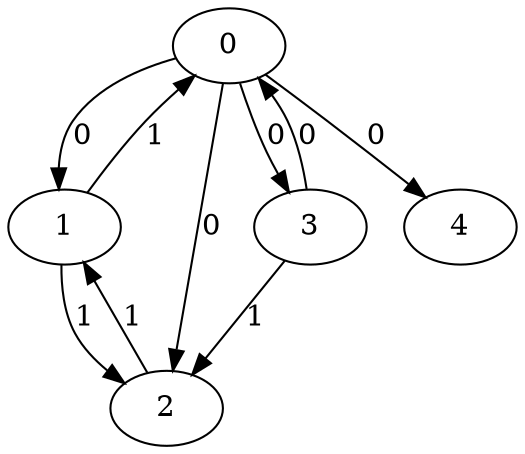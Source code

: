 // Source:1858 Canonical: -1 0 0 0 0 1 -1 1 -1 -1 -1 1 -1 -1 -1 0 -1 1 -1 -1 -1 -1 -1 -1 -1
digraph HRA_from_1858_graph_000 {
  0 -> 1 [label="0"];
  0 -> 2 [label="0"];
  0 -> 3 [label="0"];
  1 -> 0 [label="1"];
  1 -> 2 [label="1"];
  2 -> 1 [label="1"];
  3 -> 0 [label="0"];
  3 -> 2 [label="1"];
  0 -> 4 [label="0"];
}

// Source:1858 Canonical: -1 0 0 0 0 1 -1 1 -1 -1 -1 1 -1 -1 -1 0 -1 1 -1 -1 0 -1 -1 -1 -1
digraph HRA_from_1858_graph_001 {
  0 -> 1 [label="0"];
  0 -> 2 [label="0"];
  0 -> 3 [label="0"];
  1 -> 0 [label="1"];
  1 -> 2 [label="1"];
  2 -> 1 [label="1"];
  3 -> 0 [label="0"];
  3 -> 2 [label="1"];
  0 -> 4 [label="0"];
  4 -> 0 [label="0"];
}

// Source:1858 Canonical: -1 0 0 0 -1 1 -1 1 -1 0 -1 1 -1 -1 -1 0 -1 1 -1 -1 -1 -1 -1 -1 -1
digraph HRA_from_1858_graph_002 {
  0 -> 1 [label="0"];
  0 -> 2 [label="0"];
  0 -> 3 [label="0"];
  1 -> 0 [label="1"];
  1 -> 2 [label="1"];
  2 -> 1 [label="1"];
  3 -> 0 [label="0"];
  3 -> 2 [label="1"];
  1 -> 4 [label="0"];
}

// Source:1858 Canonical: -1 0 0 0 0 1 -1 1 -1 0 -1 1 -1 -1 -1 0 -1 1 -1 -1 -1 -1 -1 -1 -1
digraph HRA_from_1858_graph_003 {
  0 -> 1 [label="0"];
  0 -> 2 [label="0"];
  0 -> 3 [label="0"];
  1 -> 0 [label="1"];
  1 -> 2 [label="1"];
  2 -> 1 [label="1"];
  3 -> 0 [label="0"];
  3 -> 2 [label="1"];
  0 -> 4 [label="0"];
  1 -> 4 [label="0"];
}

// Source:1858 Canonical: -1 0 0 0 -1 1 -1 1 -1 0 -1 1 -1 -1 -1 0 -1 1 -1 -1 0 -1 -1 -1 -1
digraph HRA_from_1858_graph_004 {
  0 -> 1 [label="0"];
  0 -> 2 [label="0"];
  0 -> 3 [label="0"];
  1 -> 0 [label="1"];
  1 -> 2 [label="1"];
  2 -> 1 [label="1"];
  3 -> 0 [label="0"];
  3 -> 2 [label="1"];
  4 -> 0 [label="0"];
  1 -> 4 [label="0"];
}

// Source:1858 Canonical: -1 0 0 0 0 1 -1 1 -1 0 -1 1 -1 -1 -1 0 -1 1 -1 -1 0 -1 -1 -1 -1
digraph HRA_from_1858_graph_005 {
  0 -> 1 [label="0"];
  0 -> 2 [label="0"];
  0 -> 3 [label="0"];
  1 -> 0 [label="1"];
  1 -> 2 [label="1"];
  2 -> 1 [label="1"];
  3 -> 0 [label="0"];
  3 -> 2 [label="1"];
  0 -> 4 [label="0"];
  4 -> 0 [label="0"];
  1 -> 4 [label="0"];
}

// Source:1858 Canonical: -1 0 0 0 0 1 -1 1 -1 -1 -1 1 -1 -1 -1 0 -1 1 -1 -1 -1 0 -1 -1 -1
digraph HRA_from_1858_graph_006 {
  0 -> 1 [label="0"];
  0 -> 2 [label="0"];
  0 -> 3 [label="0"];
  1 -> 0 [label="1"];
  1 -> 2 [label="1"];
  2 -> 1 [label="1"];
  3 -> 0 [label="0"];
  3 -> 2 [label="1"];
  0 -> 4 [label="0"];
  4 -> 1 [label="0"];
}

// Source:1858 Canonical: -1 0 0 0 0 1 -1 1 -1 -1 -1 1 -1 -1 -1 0 -1 1 -1 -1 0 0 -1 -1 -1
digraph HRA_from_1858_graph_007 {
  0 -> 1 [label="0"];
  0 -> 2 [label="0"];
  0 -> 3 [label="0"];
  1 -> 0 [label="1"];
  1 -> 2 [label="1"];
  2 -> 1 [label="1"];
  3 -> 0 [label="0"];
  3 -> 2 [label="1"];
  0 -> 4 [label="0"];
  4 -> 0 [label="0"];
  4 -> 1 [label="0"];
}

// Source:1858 Canonical: -1 0 0 0 -1 1 -1 1 -1 0 -1 1 -1 -1 -1 0 -1 1 -1 -1 -1 0 -1 -1 -1
digraph HRA_from_1858_graph_008 {
  0 -> 1 [label="0"];
  0 -> 2 [label="0"];
  0 -> 3 [label="0"];
  1 -> 0 [label="1"];
  1 -> 2 [label="1"];
  2 -> 1 [label="1"];
  3 -> 0 [label="0"];
  3 -> 2 [label="1"];
  1 -> 4 [label="0"];
  4 -> 1 [label="0"];
}

// Source:1858 Canonical: -1 0 0 0 0 1 -1 1 -1 0 -1 1 -1 -1 -1 0 -1 1 -1 -1 -1 0 -1 -1 -1
digraph HRA_from_1858_graph_009 {
  0 -> 1 [label="0"];
  0 -> 2 [label="0"];
  0 -> 3 [label="0"];
  1 -> 0 [label="1"];
  1 -> 2 [label="1"];
  2 -> 1 [label="1"];
  3 -> 0 [label="0"];
  3 -> 2 [label="1"];
  0 -> 4 [label="0"];
  1 -> 4 [label="0"];
  4 -> 1 [label="0"];
}

// Source:1858 Canonical: -1 0 0 0 -1 1 -1 1 -1 0 -1 1 -1 -1 -1 0 -1 1 -1 -1 0 0 -1 -1 -1
digraph HRA_from_1858_graph_010 {
  0 -> 1 [label="0"];
  0 -> 2 [label="0"];
  0 -> 3 [label="0"];
  1 -> 0 [label="1"];
  1 -> 2 [label="1"];
  2 -> 1 [label="1"];
  3 -> 0 [label="0"];
  3 -> 2 [label="1"];
  4 -> 0 [label="0"];
  1 -> 4 [label="0"];
  4 -> 1 [label="0"];
}

// Source:1858 Canonical: -1 0 0 0 0 1 -1 1 -1 0 -1 1 -1 -1 -1 0 -1 1 -1 -1 0 0 -1 -1 -1
digraph HRA_from_1858_graph_011 {
  0 -> 1 [label="0"];
  0 -> 2 [label="0"];
  0 -> 3 [label="0"];
  1 -> 0 [label="1"];
  1 -> 2 [label="1"];
  2 -> 1 [label="1"];
  3 -> 0 [label="0"];
  3 -> 2 [label="1"];
  0 -> 4 [label="0"];
  4 -> 0 [label="0"];
  1 -> 4 [label="0"];
  4 -> 1 [label="0"];
}

// Source:1858 Canonical: -1 0 0 0 -1 1 -1 1 -1 -1 -1 1 -1 -1 0 0 -1 1 -1 -1 -1 -1 -1 -1 -1
digraph HRA_from_1858_graph_012 {
  0 -> 1 [label="0"];
  0 -> 2 [label="0"];
  0 -> 3 [label="0"];
  1 -> 0 [label="1"];
  1 -> 2 [label="1"];
  2 -> 1 [label="1"];
  3 -> 0 [label="0"];
  3 -> 2 [label="1"];
  2 -> 4 [label="0"];
}

// Source:1858 Canonical: -1 0 0 0 0 1 -1 1 -1 -1 -1 1 -1 -1 0 0 -1 1 -1 -1 -1 -1 -1 -1 -1
digraph HRA_from_1858_graph_013 {
  0 -> 1 [label="0"];
  0 -> 2 [label="0"];
  0 -> 3 [label="0"];
  1 -> 0 [label="1"];
  1 -> 2 [label="1"];
  2 -> 1 [label="1"];
  3 -> 0 [label="0"];
  3 -> 2 [label="1"];
  0 -> 4 [label="0"];
  2 -> 4 [label="0"];
}

// Source:1858 Canonical: -1 0 0 0 -1 1 -1 1 -1 -1 -1 1 -1 -1 0 0 -1 1 -1 -1 0 -1 -1 -1 -1
digraph HRA_from_1858_graph_014 {
  0 -> 1 [label="0"];
  0 -> 2 [label="0"];
  0 -> 3 [label="0"];
  1 -> 0 [label="1"];
  1 -> 2 [label="1"];
  2 -> 1 [label="1"];
  3 -> 0 [label="0"];
  3 -> 2 [label="1"];
  4 -> 0 [label="0"];
  2 -> 4 [label="0"];
}

// Source:1858 Canonical: -1 0 0 0 0 1 -1 1 -1 -1 -1 1 -1 -1 0 0 -1 1 -1 -1 0 -1 -1 -1 -1
digraph HRA_from_1858_graph_015 {
  0 -> 1 [label="0"];
  0 -> 2 [label="0"];
  0 -> 3 [label="0"];
  1 -> 0 [label="1"];
  1 -> 2 [label="1"];
  2 -> 1 [label="1"];
  3 -> 0 [label="0"];
  3 -> 2 [label="1"];
  0 -> 4 [label="0"];
  4 -> 0 [label="0"];
  2 -> 4 [label="0"];
}

// Source:1858 Canonical: -1 0 0 0 -1 1 -1 1 -1 0 -1 1 -1 -1 0 0 -1 1 -1 -1 -1 -1 -1 -1 -1
digraph HRA_from_1858_graph_016 {
  0 -> 1 [label="0"];
  0 -> 2 [label="0"];
  0 -> 3 [label="0"];
  1 -> 0 [label="1"];
  1 -> 2 [label="1"];
  2 -> 1 [label="1"];
  3 -> 0 [label="0"];
  3 -> 2 [label="1"];
  1 -> 4 [label="0"];
  2 -> 4 [label="0"];
}

// Source:1858 Canonical: -1 0 0 0 0 1 -1 1 -1 0 -1 1 -1 -1 0 0 -1 1 -1 -1 -1 -1 -1 -1 -1
digraph HRA_from_1858_graph_017 {
  0 -> 1 [label="0"];
  0 -> 2 [label="0"];
  0 -> 3 [label="0"];
  1 -> 0 [label="1"];
  1 -> 2 [label="1"];
  2 -> 1 [label="1"];
  3 -> 0 [label="0"];
  3 -> 2 [label="1"];
  0 -> 4 [label="0"];
  1 -> 4 [label="0"];
  2 -> 4 [label="0"];
}

// Source:1858 Canonical: -1 0 0 0 -1 1 -1 1 -1 0 -1 1 -1 -1 0 0 -1 1 -1 -1 0 -1 -1 -1 -1
digraph HRA_from_1858_graph_018 {
  0 -> 1 [label="0"];
  0 -> 2 [label="0"];
  0 -> 3 [label="0"];
  1 -> 0 [label="1"];
  1 -> 2 [label="1"];
  2 -> 1 [label="1"];
  3 -> 0 [label="0"];
  3 -> 2 [label="1"];
  4 -> 0 [label="0"];
  1 -> 4 [label="0"];
  2 -> 4 [label="0"];
}

// Source:1858 Canonical: -1 0 0 0 0 1 -1 1 -1 0 -1 1 -1 -1 0 0 -1 1 -1 -1 0 -1 -1 -1 -1
digraph HRA_from_1858_graph_019 {
  0 -> 1 [label="0"];
  0 -> 2 [label="0"];
  0 -> 3 [label="0"];
  1 -> 0 [label="1"];
  1 -> 2 [label="1"];
  2 -> 1 [label="1"];
  3 -> 0 [label="0"];
  3 -> 2 [label="1"];
  0 -> 4 [label="0"];
  4 -> 0 [label="0"];
  1 -> 4 [label="0"];
  2 -> 4 [label="0"];
}

// Source:1858 Canonical: -1 0 0 0 -1 1 -1 1 -1 -1 -1 1 -1 -1 0 0 -1 1 -1 -1 -1 0 -1 -1 -1
digraph HRA_from_1858_graph_020 {
  0 -> 1 [label="0"];
  0 -> 2 [label="0"];
  0 -> 3 [label="0"];
  1 -> 0 [label="1"];
  1 -> 2 [label="1"];
  2 -> 1 [label="1"];
  3 -> 0 [label="0"];
  3 -> 2 [label="1"];
  4 -> 1 [label="0"];
  2 -> 4 [label="0"];
}

// Source:1858 Canonical: -1 0 0 0 0 1 -1 1 -1 -1 -1 1 -1 -1 0 0 -1 1 -1 -1 -1 0 -1 -1 -1
digraph HRA_from_1858_graph_021 {
  0 -> 1 [label="0"];
  0 -> 2 [label="0"];
  0 -> 3 [label="0"];
  1 -> 0 [label="1"];
  1 -> 2 [label="1"];
  2 -> 1 [label="1"];
  3 -> 0 [label="0"];
  3 -> 2 [label="1"];
  0 -> 4 [label="0"];
  4 -> 1 [label="0"];
  2 -> 4 [label="0"];
}

// Source:1858 Canonical: -1 0 0 0 -1 1 -1 1 -1 -1 -1 1 -1 -1 0 0 -1 1 -1 -1 0 0 -1 -1 -1
digraph HRA_from_1858_graph_022 {
  0 -> 1 [label="0"];
  0 -> 2 [label="0"];
  0 -> 3 [label="0"];
  1 -> 0 [label="1"];
  1 -> 2 [label="1"];
  2 -> 1 [label="1"];
  3 -> 0 [label="0"];
  3 -> 2 [label="1"];
  4 -> 0 [label="0"];
  4 -> 1 [label="0"];
  2 -> 4 [label="0"];
}

// Source:1858 Canonical: -1 0 0 0 0 1 -1 1 -1 -1 -1 1 -1 -1 0 0 -1 1 -1 -1 0 0 -1 -1 -1
digraph HRA_from_1858_graph_023 {
  0 -> 1 [label="0"];
  0 -> 2 [label="0"];
  0 -> 3 [label="0"];
  1 -> 0 [label="1"];
  1 -> 2 [label="1"];
  2 -> 1 [label="1"];
  3 -> 0 [label="0"];
  3 -> 2 [label="1"];
  0 -> 4 [label="0"];
  4 -> 0 [label="0"];
  4 -> 1 [label="0"];
  2 -> 4 [label="0"];
}

// Source:1858 Canonical: -1 0 0 0 -1 1 -1 1 -1 0 -1 1 -1 -1 0 0 -1 1 -1 -1 -1 0 -1 -1 -1
digraph HRA_from_1858_graph_024 {
  0 -> 1 [label="0"];
  0 -> 2 [label="0"];
  0 -> 3 [label="0"];
  1 -> 0 [label="1"];
  1 -> 2 [label="1"];
  2 -> 1 [label="1"];
  3 -> 0 [label="0"];
  3 -> 2 [label="1"];
  1 -> 4 [label="0"];
  4 -> 1 [label="0"];
  2 -> 4 [label="0"];
}

// Source:1858 Canonical: -1 0 0 0 0 1 -1 1 -1 0 -1 1 -1 -1 0 0 -1 1 -1 -1 -1 0 -1 -1 -1
digraph HRA_from_1858_graph_025 {
  0 -> 1 [label="0"];
  0 -> 2 [label="0"];
  0 -> 3 [label="0"];
  1 -> 0 [label="1"];
  1 -> 2 [label="1"];
  2 -> 1 [label="1"];
  3 -> 0 [label="0"];
  3 -> 2 [label="1"];
  0 -> 4 [label="0"];
  1 -> 4 [label="0"];
  4 -> 1 [label="0"];
  2 -> 4 [label="0"];
}

// Source:1858 Canonical: -1 0 0 0 -1 1 -1 1 -1 0 -1 1 -1 -1 0 0 -1 1 -1 -1 0 0 -1 -1 -1
digraph HRA_from_1858_graph_026 {
  0 -> 1 [label="0"];
  0 -> 2 [label="0"];
  0 -> 3 [label="0"];
  1 -> 0 [label="1"];
  1 -> 2 [label="1"];
  2 -> 1 [label="1"];
  3 -> 0 [label="0"];
  3 -> 2 [label="1"];
  4 -> 0 [label="0"];
  1 -> 4 [label="0"];
  4 -> 1 [label="0"];
  2 -> 4 [label="0"];
}

// Source:1858 Canonical: -1 0 0 0 0 1 -1 1 -1 0 -1 1 -1 -1 0 0 -1 1 -1 -1 0 0 -1 -1 -1
digraph HRA_from_1858_graph_027 {
  0 -> 1 [label="0"];
  0 -> 2 [label="0"];
  0 -> 3 [label="0"];
  1 -> 0 [label="1"];
  1 -> 2 [label="1"];
  2 -> 1 [label="1"];
  3 -> 0 [label="0"];
  3 -> 2 [label="1"];
  0 -> 4 [label="0"];
  4 -> 0 [label="0"];
  1 -> 4 [label="0"];
  4 -> 1 [label="0"];
  2 -> 4 [label="0"];
}

// Source:1858 Canonical: -1 0 0 0 0 1 -1 1 -1 -1 -1 1 -1 -1 -1 0 -1 1 -1 -1 -1 -1 0 -1 -1
digraph HRA_from_1858_graph_028 {
  0 -> 1 [label="0"];
  0 -> 2 [label="0"];
  0 -> 3 [label="0"];
  1 -> 0 [label="1"];
  1 -> 2 [label="1"];
  2 -> 1 [label="1"];
  3 -> 0 [label="0"];
  3 -> 2 [label="1"];
  0 -> 4 [label="0"];
  4 -> 2 [label="0"];
}

// Source:1858 Canonical: -1 0 0 0 0 1 -1 1 -1 -1 -1 1 -1 -1 -1 0 -1 1 -1 -1 0 -1 0 -1 -1
digraph HRA_from_1858_graph_029 {
  0 -> 1 [label="0"];
  0 -> 2 [label="0"];
  0 -> 3 [label="0"];
  1 -> 0 [label="1"];
  1 -> 2 [label="1"];
  2 -> 1 [label="1"];
  3 -> 0 [label="0"];
  3 -> 2 [label="1"];
  0 -> 4 [label="0"];
  4 -> 0 [label="0"];
  4 -> 2 [label="0"];
}

// Source:1858 Canonical: -1 0 0 0 -1 1 -1 1 -1 0 -1 1 -1 -1 -1 0 -1 1 -1 -1 -1 -1 0 -1 -1
digraph HRA_from_1858_graph_030 {
  0 -> 1 [label="0"];
  0 -> 2 [label="0"];
  0 -> 3 [label="0"];
  1 -> 0 [label="1"];
  1 -> 2 [label="1"];
  2 -> 1 [label="1"];
  3 -> 0 [label="0"];
  3 -> 2 [label="1"];
  1 -> 4 [label="0"];
  4 -> 2 [label="0"];
}

// Source:1858 Canonical: -1 0 0 0 0 1 -1 1 -1 0 -1 1 -1 -1 -1 0 -1 1 -1 -1 -1 -1 0 -1 -1
digraph HRA_from_1858_graph_031 {
  0 -> 1 [label="0"];
  0 -> 2 [label="0"];
  0 -> 3 [label="0"];
  1 -> 0 [label="1"];
  1 -> 2 [label="1"];
  2 -> 1 [label="1"];
  3 -> 0 [label="0"];
  3 -> 2 [label="1"];
  0 -> 4 [label="0"];
  1 -> 4 [label="0"];
  4 -> 2 [label="0"];
}

// Source:1858 Canonical: -1 0 0 0 -1 1 -1 1 -1 0 -1 1 -1 -1 -1 0 -1 1 -1 -1 0 -1 0 -1 -1
digraph HRA_from_1858_graph_032 {
  0 -> 1 [label="0"];
  0 -> 2 [label="0"];
  0 -> 3 [label="0"];
  1 -> 0 [label="1"];
  1 -> 2 [label="1"];
  2 -> 1 [label="1"];
  3 -> 0 [label="0"];
  3 -> 2 [label="1"];
  4 -> 0 [label="0"];
  1 -> 4 [label="0"];
  4 -> 2 [label="0"];
}

// Source:1858 Canonical: -1 0 0 0 0 1 -1 1 -1 0 -1 1 -1 -1 -1 0 -1 1 -1 -1 0 -1 0 -1 -1
digraph HRA_from_1858_graph_033 {
  0 -> 1 [label="0"];
  0 -> 2 [label="0"];
  0 -> 3 [label="0"];
  1 -> 0 [label="1"];
  1 -> 2 [label="1"];
  2 -> 1 [label="1"];
  3 -> 0 [label="0"];
  3 -> 2 [label="1"];
  0 -> 4 [label="0"];
  4 -> 0 [label="0"];
  1 -> 4 [label="0"];
  4 -> 2 [label="0"];
}

// Source:1858 Canonical: -1 0 0 0 0 1 -1 1 -1 -1 -1 1 -1 -1 -1 0 -1 1 -1 -1 -1 0 0 -1 -1
digraph HRA_from_1858_graph_034 {
  0 -> 1 [label="0"];
  0 -> 2 [label="0"];
  0 -> 3 [label="0"];
  1 -> 0 [label="1"];
  1 -> 2 [label="1"];
  2 -> 1 [label="1"];
  3 -> 0 [label="0"];
  3 -> 2 [label="1"];
  0 -> 4 [label="0"];
  4 -> 1 [label="0"];
  4 -> 2 [label="0"];
}

// Source:1858 Canonical: -1 0 0 0 0 1 -1 1 -1 -1 -1 1 -1 -1 -1 0 -1 1 -1 -1 0 0 0 -1 -1
digraph HRA_from_1858_graph_035 {
  0 -> 1 [label="0"];
  0 -> 2 [label="0"];
  0 -> 3 [label="0"];
  1 -> 0 [label="1"];
  1 -> 2 [label="1"];
  2 -> 1 [label="1"];
  3 -> 0 [label="0"];
  3 -> 2 [label="1"];
  0 -> 4 [label="0"];
  4 -> 0 [label="0"];
  4 -> 1 [label="0"];
  4 -> 2 [label="0"];
}

// Source:1858 Canonical: -1 0 0 0 -1 1 -1 1 -1 0 -1 1 -1 -1 -1 0 -1 1 -1 -1 -1 0 0 -1 -1
digraph HRA_from_1858_graph_036 {
  0 -> 1 [label="0"];
  0 -> 2 [label="0"];
  0 -> 3 [label="0"];
  1 -> 0 [label="1"];
  1 -> 2 [label="1"];
  2 -> 1 [label="1"];
  3 -> 0 [label="0"];
  3 -> 2 [label="1"];
  1 -> 4 [label="0"];
  4 -> 1 [label="0"];
  4 -> 2 [label="0"];
}

// Source:1858 Canonical: -1 0 0 0 0 1 -1 1 -1 0 -1 1 -1 -1 -1 0 -1 1 -1 -1 -1 0 0 -1 -1
digraph HRA_from_1858_graph_037 {
  0 -> 1 [label="0"];
  0 -> 2 [label="0"];
  0 -> 3 [label="0"];
  1 -> 0 [label="1"];
  1 -> 2 [label="1"];
  2 -> 1 [label="1"];
  3 -> 0 [label="0"];
  3 -> 2 [label="1"];
  0 -> 4 [label="0"];
  1 -> 4 [label="0"];
  4 -> 1 [label="0"];
  4 -> 2 [label="0"];
}

// Source:1858 Canonical: -1 0 0 0 -1 1 -1 1 -1 0 -1 1 -1 -1 -1 0 -1 1 -1 -1 0 0 0 -1 -1
digraph HRA_from_1858_graph_038 {
  0 -> 1 [label="0"];
  0 -> 2 [label="0"];
  0 -> 3 [label="0"];
  1 -> 0 [label="1"];
  1 -> 2 [label="1"];
  2 -> 1 [label="1"];
  3 -> 0 [label="0"];
  3 -> 2 [label="1"];
  4 -> 0 [label="0"];
  1 -> 4 [label="0"];
  4 -> 1 [label="0"];
  4 -> 2 [label="0"];
}

// Source:1858 Canonical: -1 0 0 0 0 1 -1 1 -1 0 -1 1 -1 -1 -1 0 -1 1 -1 -1 0 0 0 -1 -1
digraph HRA_from_1858_graph_039 {
  0 -> 1 [label="0"];
  0 -> 2 [label="0"];
  0 -> 3 [label="0"];
  1 -> 0 [label="1"];
  1 -> 2 [label="1"];
  2 -> 1 [label="1"];
  3 -> 0 [label="0"];
  3 -> 2 [label="1"];
  0 -> 4 [label="0"];
  4 -> 0 [label="0"];
  1 -> 4 [label="0"];
  4 -> 1 [label="0"];
  4 -> 2 [label="0"];
}

// Source:1858 Canonical: -1 0 0 0 -1 1 -1 1 -1 -1 -1 1 -1 -1 0 0 -1 1 -1 -1 -1 -1 0 -1 -1
digraph HRA_from_1858_graph_040 {
  0 -> 1 [label="0"];
  0 -> 2 [label="0"];
  0 -> 3 [label="0"];
  1 -> 0 [label="1"];
  1 -> 2 [label="1"];
  2 -> 1 [label="1"];
  3 -> 0 [label="0"];
  3 -> 2 [label="1"];
  2 -> 4 [label="0"];
  4 -> 2 [label="0"];
}

// Source:1858 Canonical: -1 0 0 0 0 1 -1 1 -1 -1 -1 1 -1 -1 0 0 -1 1 -1 -1 -1 -1 0 -1 -1
digraph HRA_from_1858_graph_041 {
  0 -> 1 [label="0"];
  0 -> 2 [label="0"];
  0 -> 3 [label="0"];
  1 -> 0 [label="1"];
  1 -> 2 [label="1"];
  2 -> 1 [label="1"];
  3 -> 0 [label="0"];
  3 -> 2 [label="1"];
  0 -> 4 [label="0"];
  2 -> 4 [label="0"];
  4 -> 2 [label="0"];
}

// Source:1858 Canonical: -1 0 0 0 -1 1 -1 1 -1 -1 -1 1 -1 -1 0 0 -1 1 -1 -1 0 -1 0 -1 -1
digraph HRA_from_1858_graph_042 {
  0 -> 1 [label="0"];
  0 -> 2 [label="0"];
  0 -> 3 [label="0"];
  1 -> 0 [label="1"];
  1 -> 2 [label="1"];
  2 -> 1 [label="1"];
  3 -> 0 [label="0"];
  3 -> 2 [label="1"];
  4 -> 0 [label="0"];
  2 -> 4 [label="0"];
  4 -> 2 [label="0"];
}

// Source:1858 Canonical: -1 0 0 0 0 1 -1 1 -1 -1 -1 1 -1 -1 0 0 -1 1 -1 -1 0 -1 0 -1 -1
digraph HRA_from_1858_graph_043 {
  0 -> 1 [label="0"];
  0 -> 2 [label="0"];
  0 -> 3 [label="0"];
  1 -> 0 [label="1"];
  1 -> 2 [label="1"];
  2 -> 1 [label="1"];
  3 -> 0 [label="0"];
  3 -> 2 [label="1"];
  0 -> 4 [label="0"];
  4 -> 0 [label="0"];
  2 -> 4 [label="0"];
  4 -> 2 [label="0"];
}

// Source:1858 Canonical: -1 0 0 0 -1 1 -1 1 -1 0 -1 1 -1 -1 0 0 -1 1 -1 -1 -1 -1 0 -1 -1
digraph HRA_from_1858_graph_044 {
  0 -> 1 [label="0"];
  0 -> 2 [label="0"];
  0 -> 3 [label="0"];
  1 -> 0 [label="1"];
  1 -> 2 [label="1"];
  2 -> 1 [label="1"];
  3 -> 0 [label="0"];
  3 -> 2 [label="1"];
  1 -> 4 [label="0"];
  2 -> 4 [label="0"];
  4 -> 2 [label="0"];
}

// Source:1858 Canonical: -1 0 0 0 0 1 -1 1 -1 0 -1 1 -1 -1 0 0 -1 1 -1 -1 -1 -1 0 -1 -1
digraph HRA_from_1858_graph_045 {
  0 -> 1 [label="0"];
  0 -> 2 [label="0"];
  0 -> 3 [label="0"];
  1 -> 0 [label="1"];
  1 -> 2 [label="1"];
  2 -> 1 [label="1"];
  3 -> 0 [label="0"];
  3 -> 2 [label="1"];
  0 -> 4 [label="0"];
  1 -> 4 [label="0"];
  2 -> 4 [label="0"];
  4 -> 2 [label="0"];
}

// Source:1858 Canonical: -1 0 0 0 -1 1 -1 1 -1 0 -1 1 -1 -1 0 0 -1 1 -1 -1 0 -1 0 -1 -1
digraph HRA_from_1858_graph_046 {
  0 -> 1 [label="0"];
  0 -> 2 [label="0"];
  0 -> 3 [label="0"];
  1 -> 0 [label="1"];
  1 -> 2 [label="1"];
  2 -> 1 [label="1"];
  3 -> 0 [label="0"];
  3 -> 2 [label="1"];
  4 -> 0 [label="0"];
  1 -> 4 [label="0"];
  2 -> 4 [label="0"];
  4 -> 2 [label="0"];
}

// Source:1858 Canonical: -1 0 0 0 0 1 -1 1 -1 0 -1 1 -1 -1 0 0 -1 1 -1 -1 0 -1 0 -1 -1
digraph HRA_from_1858_graph_047 {
  0 -> 1 [label="0"];
  0 -> 2 [label="0"];
  0 -> 3 [label="0"];
  1 -> 0 [label="1"];
  1 -> 2 [label="1"];
  2 -> 1 [label="1"];
  3 -> 0 [label="0"];
  3 -> 2 [label="1"];
  0 -> 4 [label="0"];
  4 -> 0 [label="0"];
  1 -> 4 [label="0"];
  2 -> 4 [label="0"];
  4 -> 2 [label="0"];
}

// Source:1858 Canonical: -1 0 0 0 -1 1 -1 1 -1 -1 -1 1 -1 -1 0 0 -1 1 -1 -1 -1 0 0 -1 -1
digraph HRA_from_1858_graph_048 {
  0 -> 1 [label="0"];
  0 -> 2 [label="0"];
  0 -> 3 [label="0"];
  1 -> 0 [label="1"];
  1 -> 2 [label="1"];
  2 -> 1 [label="1"];
  3 -> 0 [label="0"];
  3 -> 2 [label="1"];
  4 -> 1 [label="0"];
  2 -> 4 [label="0"];
  4 -> 2 [label="0"];
}

// Source:1858 Canonical: -1 0 0 0 0 1 -1 1 -1 -1 -1 1 -1 -1 0 0 -1 1 -1 -1 -1 0 0 -1 -1
digraph HRA_from_1858_graph_049 {
  0 -> 1 [label="0"];
  0 -> 2 [label="0"];
  0 -> 3 [label="0"];
  1 -> 0 [label="1"];
  1 -> 2 [label="1"];
  2 -> 1 [label="1"];
  3 -> 0 [label="0"];
  3 -> 2 [label="1"];
  0 -> 4 [label="0"];
  4 -> 1 [label="0"];
  2 -> 4 [label="0"];
  4 -> 2 [label="0"];
}

// Source:1858 Canonical: -1 0 0 0 -1 1 -1 1 -1 -1 -1 1 -1 -1 0 0 -1 1 -1 -1 0 0 0 -1 -1
digraph HRA_from_1858_graph_050 {
  0 -> 1 [label="0"];
  0 -> 2 [label="0"];
  0 -> 3 [label="0"];
  1 -> 0 [label="1"];
  1 -> 2 [label="1"];
  2 -> 1 [label="1"];
  3 -> 0 [label="0"];
  3 -> 2 [label="1"];
  4 -> 0 [label="0"];
  4 -> 1 [label="0"];
  2 -> 4 [label="0"];
  4 -> 2 [label="0"];
}

// Source:1858 Canonical: -1 0 0 0 0 1 -1 1 -1 -1 -1 1 -1 -1 0 0 -1 1 -1 -1 0 0 0 -1 -1
digraph HRA_from_1858_graph_051 {
  0 -> 1 [label="0"];
  0 -> 2 [label="0"];
  0 -> 3 [label="0"];
  1 -> 0 [label="1"];
  1 -> 2 [label="1"];
  2 -> 1 [label="1"];
  3 -> 0 [label="0"];
  3 -> 2 [label="1"];
  0 -> 4 [label="0"];
  4 -> 0 [label="0"];
  4 -> 1 [label="0"];
  2 -> 4 [label="0"];
  4 -> 2 [label="0"];
}

// Source:1858 Canonical: -1 0 0 0 -1 1 -1 1 -1 0 -1 1 -1 -1 0 0 -1 1 -1 -1 -1 0 0 -1 -1
digraph HRA_from_1858_graph_052 {
  0 -> 1 [label="0"];
  0 -> 2 [label="0"];
  0 -> 3 [label="0"];
  1 -> 0 [label="1"];
  1 -> 2 [label="1"];
  2 -> 1 [label="1"];
  3 -> 0 [label="0"];
  3 -> 2 [label="1"];
  1 -> 4 [label="0"];
  4 -> 1 [label="0"];
  2 -> 4 [label="0"];
  4 -> 2 [label="0"];
}

// Source:1858 Canonical: -1 0 0 0 0 1 -1 1 -1 0 -1 1 -1 -1 0 0 -1 1 -1 -1 -1 0 0 -1 -1
digraph HRA_from_1858_graph_053 {
  0 -> 1 [label="0"];
  0 -> 2 [label="0"];
  0 -> 3 [label="0"];
  1 -> 0 [label="1"];
  1 -> 2 [label="1"];
  2 -> 1 [label="1"];
  3 -> 0 [label="0"];
  3 -> 2 [label="1"];
  0 -> 4 [label="0"];
  1 -> 4 [label="0"];
  4 -> 1 [label="0"];
  2 -> 4 [label="0"];
  4 -> 2 [label="0"];
}

// Source:1858 Canonical: -1 0 0 0 -1 1 -1 1 -1 0 -1 1 -1 -1 0 0 -1 1 -1 -1 0 0 0 -1 -1
digraph HRA_from_1858_graph_054 {
  0 -> 1 [label="0"];
  0 -> 2 [label="0"];
  0 -> 3 [label="0"];
  1 -> 0 [label="1"];
  1 -> 2 [label="1"];
  2 -> 1 [label="1"];
  3 -> 0 [label="0"];
  3 -> 2 [label="1"];
  4 -> 0 [label="0"];
  1 -> 4 [label="0"];
  4 -> 1 [label="0"];
  2 -> 4 [label="0"];
  4 -> 2 [label="0"];
}

// Source:1858 Canonical: -1 0 0 0 0 1 -1 1 -1 0 -1 1 -1 -1 0 0 -1 1 -1 -1 0 0 0 -1 -1
digraph HRA_from_1858_graph_055 {
  0 -> 1 [label="0"];
  0 -> 2 [label="0"];
  0 -> 3 [label="0"];
  1 -> 0 [label="1"];
  1 -> 2 [label="1"];
  2 -> 1 [label="1"];
  3 -> 0 [label="0"];
  3 -> 2 [label="1"];
  0 -> 4 [label="0"];
  4 -> 0 [label="0"];
  1 -> 4 [label="0"];
  4 -> 1 [label="0"];
  2 -> 4 [label="0"];
  4 -> 2 [label="0"];
}

// Source:1858 Canonical: -1 0 0 0 -1 1 -1 1 -1 -1 -1 1 -1 -1 -1 0 -1 1 -1 0 -1 -1 -1 -1 -1
digraph HRA_from_1858_graph_056 {
  0 -> 1 [label="0"];
  0 -> 2 [label="0"];
  0 -> 3 [label="0"];
  1 -> 0 [label="1"];
  1 -> 2 [label="1"];
  2 -> 1 [label="1"];
  3 -> 0 [label="0"];
  3 -> 2 [label="1"];
  3 -> 4 [label="0"];
}

// Source:1858 Canonical: -1 0 0 0 0 1 -1 1 -1 -1 -1 1 -1 -1 -1 0 -1 1 -1 0 -1 -1 -1 -1 -1
digraph HRA_from_1858_graph_057 {
  0 -> 1 [label="0"];
  0 -> 2 [label="0"];
  0 -> 3 [label="0"];
  1 -> 0 [label="1"];
  1 -> 2 [label="1"];
  2 -> 1 [label="1"];
  3 -> 0 [label="0"];
  3 -> 2 [label="1"];
  0 -> 4 [label="0"];
  3 -> 4 [label="0"];
}

// Source:1858 Canonical: -1 0 0 0 -1 1 -1 1 -1 -1 -1 1 -1 -1 -1 0 -1 1 -1 0 0 -1 -1 -1 -1
digraph HRA_from_1858_graph_058 {
  0 -> 1 [label="0"];
  0 -> 2 [label="0"];
  0 -> 3 [label="0"];
  1 -> 0 [label="1"];
  1 -> 2 [label="1"];
  2 -> 1 [label="1"];
  3 -> 0 [label="0"];
  3 -> 2 [label="1"];
  4 -> 0 [label="0"];
  3 -> 4 [label="0"];
}

// Source:1858 Canonical: -1 0 0 0 0 1 -1 1 -1 -1 -1 1 -1 -1 -1 0 -1 1 -1 0 0 -1 -1 -1 -1
digraph HRA_from_1858_graph_059 {
  0 -> 1 [label="0"];
  0 -> 2 [label="0"];
  0 -> 3 [label="0"];
  1 -> 0 [label="1"];
  1 -> 2 [label="1"];
  2 -> 1 [label="1"];
  3 -> 0 [label="0"];
  3 -> 2 [label="1"];
  0 -> 4 [label="0"];
  4 -> 0 [label="0"];
  3 -> 4 [label="0"];
}

// Source:1858 Canonical: -1 0 0 0 -1 1 -1 1 -1 0 -1 1 -1 -1 -1 0 -1 1 -1 0 -1 -1 -1 -1 -1
digraph HRA_from_1858_graph_060 {
  0 -> 1 [label="0"];
  0 -> 2 [label="0"];
  0 -> 3 [label="0"];
  1 -> 0 [label="1"];
  1 -> 2 [label="1"];
  2 -> 1 [label="1"];
  3 -> 0 [label="0"];
  3 -> 2 [label="1"];
  1 -> 4 [label="0"];
  3 -> 4 [label="0"];
}

// Source:1858 Canonical: -1 0 0 0 0 1 -1 1 -1 0 -1 1 -1 -1 -1 0 -1 1 -1 0 -1 -1 -1 -1 -1
digraph HRA_from_1858_graph_061 {
  0 -> 1 [label="0"];
  0 -> 2 [label="0"];
  0 -> 3 [label="0"];
  1 -> 0 [label="1"];
  1 -> 2 [label="1"];
  2 -> 1 [label="1"];
  3 -> 0 [label="0"];
  3 -> 2 [label="1"];
  0 -> 4 [label="0"];
  1 -> 4 [label="0"];
  3 -> 4 [label="0"];
}

// Source:1858 Canonical: -1 0 0 0 -1 1 -1 1 -1 0 -1 1 -1 -1 -1 0 -1 1 -1 0 0 -1 -1 -1 -1
digraph HRA_from_1858_graph_062 {
  0 -> 1 [label="0"];
  0 -> 2 [label="0"];
  0 -> 3 [label="0"];
  1 -> 0 [label="1"];
  1 -> 2 [label="1"];
  2 -> 1 [label="1"];
  3 -> 0 [label="0"];
  3 -> 2 [label="1"];
  4 -> 0 [label="0"];
  1 -> 4 [label="0"];
  3 -> 4 [label="0"];
}

// Source:1858 Canonical: -1 0 0 0 0 1 -1 1 -1 0 -1 1 -1 -1 -1 0 -1 1 -1 0 0 -1 -1 -1 -1
digraph HRA_from_1858_graph_063 {
  0 -> 1 [label="0"];
  0 -> 2 [label="0"];
  0 -> 3 [label="0"];
  1 -> 0 [label="1"];
  1 -> 2 [label="1"];
  2 -> 1 [label="1"];
  3 -> 0 [label="0"];
  3 -> 2 [label="1"];
  0 -> 4 [label="0"];
  4 -> 0 [label="0"];
  1 -> 4 [label="0"];
  3 -> 4 [label="0"];
}

// Source:1858 Canonical: -1 0 0 0 -1 1 -1 1 -1 -1 -1 1 -1 -1 -1 0 -1 1 -1 0 -1 0 -1 -1 -1
digraph HRA_from_1858_graph_064 {
  0 -> 1 [label="0"];
  0 -> 2 [label="0"];
  0 -> 3 [label="0"];
  1 -> 0 [label="1"];
  1 -> 2 [label="1"];
  2 -> 1 [label="1"];
  3 -> 0 [label="0"];
  3 -> 2 [label="1"];
  4 -> 1 [label="0"];
  3 -> 4 [label="0"];
}

// Source:1858 Canonical: -1 0 0 0 0 1 -1 1 -1 -1 -1 1 -1 -1 -1 0 -1 1 -1 0 -1 0 -1 -1 -1
digraph HRA_from_1858_graph_065 {
  0 -> 1 [label="0"];
  0 -> 2 [label="0"];
  0 -> 3 [label="0"];
  1 -> 0 [label="1"];
  1 -> 2 [label="1"];
  2 -> 1 [label="1"];
  3 -> 0 [label="0"];
  3 -> 2 [label="1"];
  0 -> 4 [label="0"];
  4 -> 1 [label="0"];
  3 -> 4 [label="0"];
}

// Source:1858 Canonical: -1 0 0 0 -1 1 -1 1 -1 -1 -1 1 -1 -1 -1 0 -1 1 -1 0 0 0 -1 -1 -1
digraph HRA_from_1858_graph_066 {
  0 -> 1 [label="0"];
  0 -> 2 [label="0"];
  0 -> 3 [label="0"];
  1 -> 0 [label="1"];
  1 -> 2 [label="1"];
  2 -> 1 [label="1"];
  3 -> 0 [label="0"];
  3 -> 2 [label="1"];
  4 -> 0 [label="0"];
  4 -> 1 [label="0"];
  3 -> 4 [label="0"];
}

// Source:1858 Canonical: -1 0 0 0 0 1 -1 1 -1 -1 -1 1 -1 -1 -1 0 -1 1 -1 0 0 0 -1 -1 -1
digraph HRA_from_1858_graph_067 {
  0 -> 1 [label="0"];
  0 -> 2 [label="0"];
  0 -> 3 [label="0"];
  1 -> 0 [label="1"];
  1 -> 2 [label="1"];
  2 -> 1 [label="1"];
  3 -> 0 [label="0"];
  3 -> 2 [label="1"];
  0 -> 4 [label="0"];
  4 -> 0 [label="0"];
  4 -> 1 [label="0"];
  3 -> 4 [label="0"];
}

// Source:1858 Canonical: -1 0 0 0 -1 1 -1 1 -1 0 -1 1 -1 -1 -1 0 -1 1 -1 0 -1 0 -1 -1 -1
digraph HRA_from_1858_graph_068 {
  0 -> 1 [label="0"];
  0 -> 2 [label="0"];
  0 -> 3 [label="0"];
  1 -> 0 [label="1"];
  1 -> 2 [label="1"];
  2 -> 1 [label="1"];
  3 -> 0 [label="0"];
  3 -> 2 [label="1"];
  1 -> 4 [label="0"];
  4 -> 1 [label="0"];
  3 -> 4 [label="0"];
}

// Source:1858 Canonical: -1 0 0 0 0 1 -1 1 -1 0 -1 1 -1 -1 -1 0 -1 1 -1 0 -1 0 -1 -1 -1
digraph HRA_from_1858_graph_069 {
  0 -> 1 [label="0"];
  0 -> 2 [label="0"];
  0 -> 3 [label="0"];
  1 -> 0 [label="1"];
  1 -> 2 [label="1"];
  2 -> 1 [label="1"];
  3 -> 0 [label="0"];
  3 -> 2 [label="1"];
  0 -> 4 [label="0"];
  1 -> 4 [label="0"];
  4 -> 1 [label="0"];
  3 -> 4 [label="0"];
}

// Source:1858 Canonical: -1 0 0 0 -1 1 -1 1 -1 0 -1 1 -1 -1 -1 0 -1 1 -1 0 0 0 -1 -1 -1
digraph HRA_from_1858_graph_070 {
  0 -> 1 [label="0"];
  0 -> 2 [label="0"];
  0 -> 3 [label="0"];
  1 -> 0 [label="1"];
  1 -> 2 [label="1"];
  2 -> 1 [label="1"];
  3 -> 0 [label="0"];
  3 -> 2 [label="1"];
  4 -> 0 [label="0"];
  1 -> 4 [label="0"];
  4 -> 1 [label="0"];
  3 -> 4 [label="0"];
}

// Source:1858 Canonical: -1 0 0 0 0 1 -1 1 -1 0 -1 1 -1 -1 -1 0 -1 1 -1 0 0 0 -1 -1 -1
digraph HRA_from_1858_graph_071 {
  0 -> 1 [label="0"];
  0 -> 2 [label="0"];
  0 -> 3 [label="0"];
  1 -> 0 [label="1"];
  1 -> 2 [label="1"];
  2 -> 1 [label="1"];
  3 -> 0 [label="0"];
  3 -> 2 [label="1"];
  0 -> 4 [label="0"];
  4 -> 0 [label="0"];
  1 -> 4 [label="0"];
  4 -> 1 [label="0"];
  3 -> 4 [label="0"];
}

// Source:1858 Canonical: -1 0 0 0 -1 1 -1 1 -1 -1 -1 1 -1 -1 0 0 -1 1 -1 0 -1 -1 -1 -1 -1
digraph HRA_from_1858_graph_072 {
  0 -> 1 [label="0"];
  0 -> 2 [label="0"];
  0 -> 3 [label="0"];
  1 -> 0 [label="1"];
  1 -> 2 [label="1"];
  2 -> 1 [label="1"];
  3 -> 0 [label="0"];
  3 -> 2 [label="1"];
  2 -> 4 [label="0"];
  3 -> 4 [label="0"];
}

// Source:1858 Canonical: -1 0 0 0 0 1 -1 1 -1 -1 -1 1 -1 -1 0 0 -1 1 -1 0 -1 -1 -1 -1 -1
digraph HRA_from_1858_graph_073 {
  0 -> 1 [label="0"];
  0 -> 2 [label="0"];
  0 -> 3 [label="0"];
  1 -> 0 [label="1"];
  1 -> 2 [label="1"];
  2 -> 1 [label="1"];
  3 -> 0 [label="0"];
  3 -> 2 [label="1"];
  0 -> 4 [label="0"];
  2 -> 4 [label="0"];
  3 -> 4 [label="0"];
}

// Source:1858 Canonical: -1 0 0 0 -1 1 -1 1 -1 -1 -1 1 -1 -1 0 0 -1 1 -1 0 0 -1 -1 -1 -1
digraph HRA_from_1858_graph_074 {
  0 -> 1 [label="0"];
  0 -> 2 [label="0"];
  0 -> 3 [label="0"];
  1 -> 0 [label="1"];
  1 -> 2 [label="1"];
  2 -> 1 [label="1"];
  3 -> 0 [label="0"];
  3 -> 2 [label="1"];
  4 -> 0 [label="0"];
  2 -> 4 [label="0"];
  3 -> 4 [label="0"];
}

// Source:1858 Canonical: -1 0 0 0 0 1 -1 1 -1 -1 -1 1 -1 -1 0 0 -1 1 -1 0 0 -1 -1 -1 -1
digraph HRA_from_1858_graph_075 {
  0 -> 1 [label="0"];
  0 -> 2 [label="0"];
  0 -> 3 [label="0"];
  1 -> 0 [label="1"];
  1 -> 2 [label="1"];
  2 -> 1 [label="1"];
  3 -> 0 [label="0"];
  3 -> 2 [label="1"];
  0 -> 4 [label="0"];
  4 -> 0 [label="0"];
  2 -> 4 [label="0"];
  3 -> 4 [label="0"];
}

// Source:1858 Canonical: -1 0 0 0 -1 1 -1 1 -1 0 -1 1 -1 -1 0 0 -1 1 -1 0 -1 -1 -1 -1 -1
digraph HRA_from_1858_graph_076 {
  0 -> 1 [label="0"];
  0 -> 2 [label="0"];
  0 -> 3 [label="0"];
  1 -> 0 [label="1"];
  1 -> 2 [label="1"];
  2 -> 1 [label="1"];
  3 -> 0 [label="0"];
  3 -> 2 [label="1"];
  1 -> 4 [label="0"];
  2 -> 4 [label="0"];
  3 -> 4 [label="0"];
}

// Source:1858 Canonical: -1 0 0 0 0 1 -1 1 -1 0 -1 1 -1 -1 0 0 -1 1 -1 0 -1 -1 -1 -1 -1
digraph HRA_from_1858_graph_077 {
  0 -> 1 [label="0"];
  0 -> 2 [label="0"];
  0 -> 3 [label="0"];
  1 -> 0 [label="1"];
  1 -> 2 [label="1"];
  2 -> 1 [label="1"];
  3 -> 0 [label="0"];
  3 -> 2 [label="1"];
  0 -> 4 [label="0"];
  1 -> 4 [label="0"];
  2 -> 4 [label="0"];
  3 -> 4 [label="0"];
}

// Source:1858 Canonical: -1 0 0 0 -1 1 -1 1 -1 0 -1 1 -1 -1 0 0 -1 1 -1 0 0 -1 -1 -1 -1
digraph HRA_from_1858_graph_078 {
  0 -> 1 [label="0"];
  0 -> 2 [label="0"];
  0 -> 3 [label="0"];
  1 -> 0 [label="1"];
  1 -> 2 [label="1"];
  2 -> 1 [label="1"];
  3 -> 0 [label="0"];
  3 -> 2 [label="1"];
  4 -> 0 [label="0"];
  1 -> 4 [label="0"];
  2 -> 4 [label="0"];
  3 -> 4 [label="0"];
}

// Source:1858 Canonical: -1 0 0 0 0 1 -1 1 -1 0 -1 1 -1 -1 0 0 -1 1 -1 0 0 -1 -1 -1 -1
digraph HRA_from_1858_graph_079 {
  0 -> 1 [label="0"];
  0 -> 2 [label="0"];
  0 -> 3 [label="0"];
  1 -> 0 [label="1"];
  1 -> 2 [label="1"];
  2 -> 1 [label="1"];
  3 -> 0 [label="0"];
  3 -> 2 [label="1"];
  0 -> 4 [label="0"];
  4 -> 0 [label="0"];
  1 -> 4 [label="0"];
  2 -> 4 [label="0"];
  3 -> 4 [label="0"];
}

// Source:1858 Canonical: -1 0 0 0 -1 1 -1 1 -1 -1 -1 1 -1 -1 0 0 -1 1 -1 0 -1 0 -1 -1 -1
digraph HRA_from_1858_graph_080 {
  0 -> 1 [label="0"];
  0 -> 2 [label="0"];
  0 -> 3 [label="0"];
  1 -> 0 [label="1"];
  1 -> 2 [label="1"];
  2 -> 1 [label="1"];
  3 -> 0 [label="0"];
  3 -> 2 [label="1"];
  4 -> 1 [label="0"];
  2 -> 4 [label="0"];
  3 -> 4 [label="0"];
}

// Source:1858 Canonical: -1 0 0 0 0 1 -1 1 -1 -1 -1 1 -1 -1 0 0 -1 1 -1 0 -1 0 -1 -1 -1
digraph HRA_from_1858_graph_081 {
  0 -> 1 [label="0"];
  0 -> 2 [label="0"];
  0 -> 3 [label="0"];
  1 -> 0 [label="1"];
  1 -> 2 [label="1"];
  2 -> 1 [label="1"];
  3 -> 0 [label="0"];
  3 -> 2 [label="1"];
  0 -> 4 [label="0"];
  4 -> 1 [label="0"];
  2 -> 4 [label="0"];
  3 -> 4 [label="0"];
}

// Source:1858 Canonical: -1 0 0 0 -1 1 -1 1 -1 -1 -1 1 -1 -1 0 0 -1 1 -1 0 0 0 -1 -1 -1
digraph HRA_from_1858_graph_082 {
  0 -> 1 [label="0"];
  0 -> 2 [label="0"];
  0 -> 3 [label="0"];
  1 -> 0 [label="1"];
  1 -> 2 [label="1"];
  2 -> 1 [label="1"];
  3 -> 0 [label="0"];
  3 -> 2 [label="1"];
  4 -> 0 [label="0"];
  4 -> 1 [label="0"];
  2 -> 4 [label="0"];
  3 -> 4 [label="0"];
}

// Source:1858 Canonical: -1 0 0 0 0 1 -1 1 -1 -1 -1 1 -1 -1 0 0 -1 1 -1 0 0 0 -1 -1 -1
digraph HRA_from_1858_graph_083 {
  0 -> 1 [label="0"];
  0 -> 2 [label="0"];
  0 -> 3 [label="0"];
  1 -> 0 [label="1"];
  1 -> 2 [label="1"];
  2 -> 1 [label="1"];
  3 -> 0 [label="0"];
  3 -> 2 [label="1"];
  0 -> 4 [label="0"];
  4 -> 0 [label="0"];
  4 -> 1 [label="0"];
  2 -> 4 [label="0"];
  3 -> 4 [label="0"];
}

// Source:1858 Canonical: -1 0 0 0 -1 1 -1 1 -1 0 -1 1 -1 -1 0 0 -1 1 -1 0 -1 0 -1 -1 -1
digraph HRA_from_1858_graph_084 {
  0 -> 1 [label="0"];
  0 -> 2 [label="0"];
  0 -> 3 [label="0"];
  1 -> 0 [label="1"];
  1 -> 2 [label="1"];
  2 -> 1 [label="1"];
  3 -> 0 [label="0"];
  3 -> 2 [label="1"];
  1 -> 4 [label="0"];
  4 -> 1 [label="0"];
  2 -> 4 [label="0"];
  3 -> 4 [label="0"];
}

// Source:1858 Canonical: -1 0 0 0 0 1 -1 1 -1 0 -1 1 -1 -1 0 0 -1 1 -1 0 -1 0 -1 -1 -1
digraph HRA_from_1858_graph_085 {
  0 -> 1 [label="0"];
  0 -> 2 [label="0"];
  0 -> 3 [label="0"];
  1 -> 0 [label="1"];
  1 -> 2 [label="1"];
  2 -> 1 [label="1"];
  3 -> 0 [label="0"];
  3 -> 2 [label="1"];
  0 -> 4 [label="0"];
  1 -> 4 [label="0"];
  4 -> 1 [label="0"];
  2 -> 4 [label="0"];
  3 -> 4 [label="0"];
}

// Source:1858 Canonical: -1 0 0 0 -1 1 -1 1 -1 0 -1 1 -1 -1 0 0 -1 1 -1 0 0 0 -1 -1 -1
digraph HRA_from_1858_graph_086 {
  0 -> 1 [label="0"];
  0 -> 2 [label="0"];
  0 -> 3 [label="0"];
  1 -> 0 [label="1"];
  1 -> 2 [label="1"];
  2 -> 1 [label="1"];
  3 -> 0 [label="0"];
  3 -> 2 [label="1"];
  4 -> 0 [label="0"];
  1 -> 4 [label="0"];
  4 -> 1 [label="0"];
  2 -> 4 [label="0"];
  3 -> 4 [label="0"];
}

// Source:1858 Canonical: -1 0 0 0 0 1 -1 1 -1 0 -1 1 -1 -1 0 0 -1 1 -1 0 0 0 -1 -1 -1
digraph HRA_from_1858_graph_087 {
  0 -> 1 [label="0"];
  0 -> 2 [label="0"];
  0 -> 3 [label="0"];
  1 -> 0 [label="1"];
  1 -> 2 [label="1"];
  2 -> 1 [label="1"];
  3 -> 0 [label="0"];
  3 -> 2 [label="1"];
  0 -> 4 [label="0"];
  4 -> 0 [label="0"];
  1 -> 4 [label="0"];
  4 -> 1 [label="0"];
  2 -> 4 [label="0"];
  3 -> 4 [label="0"];
}

// Source:1858 Canonical: -1 0 0 0 -1 1 -1 1 -1 -1 -1 1 -1 -1 -1 0 -1 1 -1 0 -1 -1 0 -1 -1
digraph HRA_from_1858_graph_088 {
  0 -> 1 [label="0"];
  0 -> 2 [label="0"];
  0 -> 3 [label="0"];
  1 -> 0 [label="1"];
  1 -> 2 [label="1"];
  2 -> 1 [label="1"];
  3 -> 0 [label="0"];
  3 -> 2 [label="1"];
  4 -> 2 [label="0"];
  3 -> 4 [label="0"];
}

// Source:1858 Canonical: -1 0 0 0 0 1 -1 1 -1 -1 -1 1 -1 -1 -1 0 -1 1 -1 0 -1 -1 0 -1 -1
digraph HRA_from_1858_graph_089 {
  0 -> 1 [label="0"];
  0 -> 2 [label="0"];
  0 -> 3 [label="0"];
  1 -> 0 [label="1"];
  1 -> 2 [label="1"];
  2 -> 1 [label="1"];
  3 -> 0 [label="0"];
  3 -> 2 [label="1"];
  0 -> 4 [label="0"];
  4 -> 2 [label="0"];
  3 -> 4 [label="0"];
}

// Source:1858 Canonical: -1 0 0 0 -1 1 -1 1 -1 -1 -1 1 -1 -1 -1 0 -1 1 -1 0 0 -1 0 -1 -1
digraph HRA_from_1858_graph_090 {
  0 -> 1 [label="0"];
  0 -> 2 [label="0"];
  0 -> 3 [label="0"];
  1 -> 0 [label="1"];
  1 -> 2 [label="1"];
  2 -> 1 [label="1"];
  3 -> 0 [label="0"];
  3 -> 2 [label="1"];
  4 -> 0 [label="0"];
  4 -> 2 [label="0"];
  3 -> 4 [label="0"];
}

// Source:1858 Canonical: -1 0 0 0 0 1 -1 1 -1 -1 -1 1 -1 -1 -1 0 -1 1 -1 0 0 -1 0 -1 -1
digraph HRA_from_1858_graph_091 {
  0 -> 1 [label="0"];
  0 -> 2 [label="0"];
  0 -> 3 [label="0"];
  1 -> 0 [label="1"];
  1 -> 2 [label="1"];
  2 -> 1 [label="1"];
  3 -> 0 [label="0"];
  3 -> 2 [label="1"];
  0 -> 4 [label="0"];
  4 -> 0 [label="0"];
  4 -> 2 [label="0"];
  3 -> 4 [label="0"];
}

// Source:1858 Canonical: -1 0 0 0 -1 1 -1 1 -1 0 -1 1 -1 -1 -1 0 -1 1 -1 0 -1 -1 0 -1 -1
digraph HRA_from_1858_graph_092 {
  0 -> 1 [label="0"];
  0 -> 2 [label="0"];
  0 -> 3 [label="0"];
  1 -> 0 [label="1"];
  1 -> 2 [label="1"];
  2 -> 1 [label="1"];
  3 -> 0 [label="0"];
  3 -> 2 [label="1"];
  1 -> 4 [label="0"];
  4 -> 2 [label="0"];
  3 -> 4 [label="0"];
}

// Source:1858 Canonical: -1 0 0 0 0 1 -1 1 -1 0 -1 1 -1 -1 -1 0 -1 1 -1 0 -1 -1 0 -1 -1
digraph HRA_from_1858_graph_093 {
  0 -> 1 [label="0"];
  0 -> 2 [label="0"];
  0 -> 3 [label="0"];
  1 -> 0 [label="1"];
  1 -> 2 [label="1"];
  2 -> 1 [label="1"];
  3 -> 0 [label="0"];
  3 -> 2 [label="1"];
  0 -> 4 [label="0"];
  1 -> 4 [label="0"];
  4 -> 2 [label="0"];
  3 -> 4 [label="0"];
}

// Source:1858 Canonical: -1 0 0 0 -1 1 -1 1 -1 0 -1 1 -1 -1 -1 0 -1 1 -1 0 0 -1 0 -1 -1
digraph HRA_from_1858_graph_094 {
  0 -> 1 [label="0"];
  0 -> 2 [label="0"];
  0 -> 3 [label="0"];
  1 -> 0 [label="1"];
  1 -> 2 [label="1"];
  2 -> 1 [label="1"];
  3 -> 0 [label="0"];
  3 -> 2 [label="1"];
  4 -> 0 [label="0"];
  1 -> 4 [label="0"];
  4 -> 2 [label="0"];
  3 -> 4 [label="0"];
}

// Source:1858 Canonical: -1 0 0 0 0 1 -1 1 -1 0 -1 1 -1 -1 -1 0 -1 1 -1 0 0 -1 0 -1 -1
digraph HRA_from_1858_graph_095 {
  0 -> 1 [label="0"];
  0 -> 2 [label="0"];
  0 -> 3 [label="0"];
  1 -> 0 [label="1"];
  1 -> 2 [label="1"];
  2 -> 1 [label="1"];
  3 -> 0 [label="0"];
  3 -> 2 [label="1"];
  0 -> 4 [label="0"];
  4 -> 0 [label="0"];
  1 -> 4 [label="0"];
  4 -> 2 [label="0"];
  3 -> 4 [label="0"];
}

// Source:1858 Canonical: -1 0 0 0 -1 1 -1 1 -1 -1 -1 1 -1 -1 -1 0 -1 1 -1 0 -1 0 0 -1 -1
digraph HRA_from_1858_graph_096 {
  0 -> 1 [label="0"];
  0 -> 2 [label="0"];
  0 -> 3 [label="0"];
  1 -> 0 [label="1"];
  1 -> 2 [label="1"];
  2 -> 1 [label="1"];
  3 -> 0 [label="0"];
  3 -> 2 [label="1"];
  4 -> 1 [label="0"];
  4 -> 2 [label="0"];
  3 -> 4 [label="0"];
}

// Source:1858 Canonical: -1 0 0 0 0 1 -1 1 -1 -1 -1 1 -1 -1 -1 0 -1 1 -1 0 -1 0 0 -1 -1
digraph HRA_from_1858_graph_097 {
  0 -> 1 [label="0"];
  0 -> 2 [label="0"];
  0 -> 3 [label="0"];
  1 -> 0 [label="1"];
  1 -> 2 [label="1"];
  2 -> 1 [label="1"];
  3 -> 0 [label="0"];
  3 -> 2 [label="1"];
  0 -> 4 [label="0"];
  4 -> 1 [label="0"];
  4 -> 2 [label="0"];
  3 -> 4 [label="0"];
}

// Source:1858 Canonical: -1 0 0 0 -1 1 -1 1 -1 -1 -1 1 -1 -1 -1 0 -1 1 -1 0 0 0 0 -1 -1
digraph HRA_from_1858_graph_098 {
  0 -> 1 [label="0"];
  0 -> 2 [label="0"];
  0 -> 3 [label="0"];
  1 -> 0 [label="1"];
  1 -> 2 [label="1"];
  2 -> 1 [label="1"];
  3 -> 0 [label="0"];
  3 -> 2 [label="1"];
  4 -> 0 [label="0"];
  4 -> 1 [label="0"];
  4 -> 2 [label="0"];
  3 -> 4 [label="0"];
}

// Source:1858 Canonical: -1 0 0 0 0 1 -1 1 -1 -1 -1 1 -1 -1 -1 0 -1 1 -1 0 0 0 0 -1 -1
digraph HRA_from_1858_graph_099 {
  0 -> 1 [label="0"];
  0 -> 2 [label="0"];
  0 -> 3 [label="0"];
  1 -> 0 [label="1"];
  1 -> 2 [label="1"];
  2 -> 1 [label="1"];
  3 -> 0 [label="0"];
  3 -> 2 [label="1"];
  0 -> 4 [label="0"];
  4 -> 0 [label="0"];
  4 -> 1 [label="0"];
  4 -> 2 [label="0"];
  3 -> 4 [label="0"];
}

// Source:1858 Canonical: -1 0 0 0 -1 1 -1 1 -1 0 -1 1 -1 -1 -1 0 -1 1 -1 0 -1 0 0 -1 -1
digraph HRA_from_1858_graph_100 {
  0 -> 1 [label="0"];
  0 -> 2 [label="0"];
  0 -> 3 [label="0"];
  1 -> 0 [label="1"];
  1 -> 2 [label="1"];
  2 -> 1 [label="1"];
  3 -> 0 [label="0"];
  3 -> 2 [label="1"];
  1 -> 4 [label="0"];
  4 -> 1 [label="0"];
  4 -> 2 [label="0"];
  3 -> 4 [label="0"];
}

// Source:1858 Canonical: -1 0 0 0 0 1 -1 1 -1 0 -1 1 -1 -1 -1 0 -1 1 -1 0 -1 0 0 -1 -1
digraph HRA_from_1858_graph_101 {
  0 -> 1 [label="0"];
  0 -> 2 [label="0"];
  0 -> 3 [label="0"];
  1 -> 0 [label="1"];
  1 -> 2 [label="1"];
  2 -> 1 [label="1"];
  3 -> 0 [label="0"];
  3 -> 2 [label="1"];
  0 -> 4 [label="0"];
  1 -> 4 [label="0"];
  4 -> 1 [label="0"];
  4 -> 2 [label="0"];
  3 -> 4 [label="0"];
}

// Source:1858 Canonical: -1 0 0 0 -1 1 -1 1 -1 0 -1 1 -1 -1 -1 0 -1 1 -1 0 0 0 0 -1 -1
digraph HRA_from_1858_graph_102 {
  0 -> 1 [label="0"];
  0 -> 2 [label="0"];
  0 -> 3 [label="0"];
  1 -> 0 [label="1"];
  1 -> 2 [label="1"];
  2 -> 1 [label="1"];
  3 -> 0 [label="0"];
  3 -> 2 [label="1"];
  4 -> 0 [label="0"];
  1 -> 4 [label="0"];
  4 -> 1 [label="0"];
  4 -> 2 [label="0"];
  3 -> 4 [label="0"];
}

// Source:1858 Canonical: -1 0 0 0 0 1 -1 1 -1 0 -1 1 -1 -1 -1 0 -1 1 -1 0 0 0 0 -1 -1
digraph HRA_from_1858_graph_103 {
  0 -> 1 [label="0"];
  0 -> 2 [label="0"];
  0 -> 3 [label="0"];
  1 -> 0 [label="1"];
  1 -> 2 [label="1"];
  2 -> 1 [label="1"];
  3 -> 0 [label="0"];
  3 -> 2 [label="1"];
  0 -> 4 [label="0"];
  4 -> 0 [label="0"];
  1 -> 4 [label="0"];
  4 -> 1 [label="0"];
  4 -> 2 [label="0"];
  3 -> 4 [label="0"];
}

// Source:1858 Canonical: -1 0 0 0 -1 1 -1 1 -1 -1 -1 1 -1 -1 0 0 -1 1 -1 0 -1 -1 0 -1 -1
digraph HRA_from_1858_graph_104 {
  0 -> 1 [label="0"];
  0 -> 2 [label="0"];
  0 -> 3 [label="0"];
  1 -> 0 [label="1"];
  1 -> 2 [label="1"];
  2 -> 1 [label="1"];
  3 -> 0 [label="0"];
  3 -> 2 [label="1"];
  2 -> 4 [label="0"];
  4 -> 2 [label="0"];
  3 -> 4 [label="0"];
}

// Source:1858 Canonical: -1 0 0 0 0 1 -1 1 -1 -1 -1 1 -1 -1 0 0 -1 1 -1 0 -1 -1 0 -1 -1
digraph HRA_from_1858_graph_105 {
  0 -> 1 [label="0"];
  0 -> 2 [label="0"];
  0 -> 3 [label="0"];
  1 -> 0 [label="1"];
  1 -> 2 [label="1"];
  2 -> 1 [label="1"];
  3 -> 0 [label="0"];
  3 -> 2 [label="1"];
  0 -> 4 [label="0"];
  2 -> 4 [label="0"];
  4 -> 2 [label="0"];
  3 -> 4 [label="0"];
}

// Source:1858 Canonical: -1 0 0 0 -1 1 -1 1 -1 -1 -1 1 -1 -1 0 0 -1 1 -1 0 0 -1 0 -1 -1
digraph HRA_from_1858_graph_106 {
  0 -> 1 [label="0"];
  0 -> 2 [label="0"];
  0 -> 3 [label="0"];
  1 -> 0 [label="1"];
  1 -> 2 [label="1"];
  2 -> 1 [label="1"];
  3 -> 0 [label="0"];
  3 -> 2 [label="1"];
  4 -> 0 [label="0"];
  2 -> 4 [label="0"];
  4 -> 2 [label="0"];
  3 -> 4 [label="0"];
}

// Source:1858 Canonical: -1 0 0 0 0 1 -1 1 -1 -1 -1 1 -1 -1 0 0 -1 1 -1 0 0 -1 0 -1 -1
digraph HRA_from_1858_graph_107 {
  0 -> 1 [label="0"];
  0 -> 2 [label="0"];
  0 -> 3 [label="0"];
  1 -> 0 [label="1"];
  1 -> 2 [label="1"];
  2 -> 1 [label="1"];
  3 -> 0 [label="0"];
  3 -> 2 [label="1"];
  0 -> 4 [label="0"];
  4 -> 0 [label="0"];
  2 -> 4 [label="0"];
  4 -> 2 [label="0"];
  3 -> 4 [label="0"];
}

// Source:1858 Canonical: -1 0 0 0 -1 1 -1 1 -1 0 -1 1 -1 -1 0 0 -1 1 -1 0 -1 -1 0 -1 -1
digraph HRA_from_1858_graph_108 {
  0 -> 1 [label="0"];
  0 -> 2 [label="0"];
  0 -> 3 [label="0"];
  1 -> 0 [label="1"];
  1 -> 2 [label="1"];
  2 -> 1 [label="1"];
  3 -> 0 [label="0"];
  3 -> 2 [label="1"];
  1 -> 4 [label="0"];
  2 -> 4 [label="0"];
  4 -> 2 [label="0"];
  3 -> 4 [label="0"];
}

// Source:1858 Canonical: -1 0 0 0 0 1 -1 1 -1 0 -1 1 -1 -1 0 0 -1 1 -1 0 -1 -1 0 -1 -1
digraph HRA_from_1858_graph_109 {
  0 -> 1 [label="0"];
  0 -> 2 [label="0"];
  0 -> 3 [label="0"];
  1 -> 0 [label="1"];
  1 -> 2 [label="1"];
  2 -> 1 [label="1"];
  3 -> 0 [label="0"];
  3 -> 2 [label="1"];
  0 -> 4 [label="0"];
  1 -> 4 [label="0"];
  2 -> 4 [label="0"];
  4 -> 2 [label="0"];
  3 -> 4 [label="0"];
}

// Source:1858 Canonical: -1 0 0 0 -1 1 -1 1 -1 0 -1 1 -1 -1 0 0 -1 1 -1 0 0 -1 0 -1 -1
digraph HRA_from_1858_graph_110 {
  0 -> 1 [label="0"];
  0 -> 2 [label="0"];
  0 -> 3 [label="0"];
  1 -> 0 [label="1"];
  1 -> 2 [label="1"];
  2 -> 1 [label="1"];
  3 -> 0 [label="0"];
  3 -> 2 [label="1"];
  4 -> 0 [label="0"];
  1 -> 4 [label="0"];
  2 -> 4 [label="0"];
  4 -> 2 [label="0"];
  3 -> 4 [label="0"];
}

// Source:1858 Canonical: -1 0 0 0 0 1 -1 1 -1 0 -1 1 -1 -1 0 0 -1 1 -1 0 0 -1 0 -1 -1
digraph HRA_from_1858_graph_111 {
  0 -> 1 [label="0"];
  0 -> 2 [label="0"];
  0 -> 3 [label="0"];
  1 -> 0 [label="1"];
  1 -> 2 [label="1"];
  2 -> 1 [label="1"];
  3 -> 0 [label="0"];
  3 -> 2 [label="1"];
  0 -> 4 [label="0"];
  4 -> 0 [label="0"];
  1 -> 4 [label="0"];
  2 -> 4 [label="0"];
  4 -> 2 [label="0"];
  3 -> 4 [label="0"];
}

// Source:1858 Canonical: -1 0 0 0 -1 1 -1 1 -1 -1 -1 1 -1 -1 0 0 -1 1 -1 0 -1 0 0 -1 -1
digraph HRA_from_1858_graph_112 {
  0 -> 1 [label="0"];
  0 -> 2 [label="0"];
  0 -> 3 [label="0"];
  1 -> 0 [label="1"];
  1 -> 2 [label="1"];
  2 -> 1 [label="1"];
  3 -> 0 [label="0"];
  3 -> 2 [label="1"];
  4 -> 1 [label="0"];
  2 -> 4 [label="0"];
  4 -> 2 [label="0"];
  3 -> 4 [label="0"];
}

// Source:1858 Canonical: -1 0 0 0 0 1 -1 1 -1 -1 -1 1 -1 -1 0 0 -1 1 -1 0 -1 0 0 -1 -1
digraph HRA_from_1858_graph_113 {
  0 -> 1 [label="0"];
  0 -> 2 [label="0"];
  0 -> 3 [label="0"];
  1 -> 0 [label="1"];
  1 -> 2 [label="1"];
  2 -> 1 [label="1"];
  3 -> 0 [label="0"];
  3 -> 2 [label="1"];
  0 -> 4 [label="0"];
  4 -> 1 [label="0"];
  2 -> 4 [label="0"];
  4 -> 2 [label="0"];
  3 -> 4 [label="0"];
}

// Source:1858 Canonical: -1 0 0 0 -1 1 -1 1 -1 -1 -1 1 -1 -1 0 0 -1 1 -1 0 0 0 0 -1 -1
digraph HRA_from_1858_graph_114 {
  0 -> 1 [label="0"];
  0 -> 2 [label="0"];
  0 -> 3 [label="0"];
  1 -> 0 [label="1"];
  1 -> 2 [label="1"];
  2 -> 1 [label="1"];
  3 -> 0 [label="0"];
  3 -> 2 [label="1"];
  4 -> 0 [label="0"];
  4 -> 1 [label="0"];
  2 -> 4 [label="0"];
  4 -> 2 [label="0"];
  3 -> 4 [label="0"];
}

// Source:1858 Canonical: -1 0 0 0 0 1 -1 1 -1 -1 -1 1 -1 -1 0 0 -1 1 -1 0 0 0 0 -1 -1
digraph HRA_from_1858_graph_115 {
  0 -> 1 [label="0"];
  0 -> 2 [label="0"];
  0 -> 3 [label="0"];
  1 -> 0 [label="1"];
  1 -> 2 [label="1"];
  2 -> 1 [label="1"];
  3 -> 0 [label="0"];
  3 -> 2 [label="1"];
  0 -> 4 [label="0"];
  4 -> 0 [label="0"];
  4 -> 1 [label="0"];
  2 -> 4 [label="0"];
  4 -> 2 [label="0"];
  3 -> 4 [label="0"];
}

// Source:1858 Canonical: -1 0 0 0 -1 1 -1 1 -1 0 -1 1 -1 -1 0 0 -1 1 -1 0 -1 0 0 -1 -1
digraph HRA_from_1858_graph_116 {
  0 -> 1 [label="0"];
  0 -> 2 [label="0"];
  0 -> 3 [label="0"];
  1 -> 0 [label="1"];
  1 -> 2 [label="1"];
  2 -> 1 [label="1"];
  3 -> 0 [label="0"];
  3 -> 2 [label="1"];
  1 -> 4 [label="0"];
  4 -> 1 [label="0"];
  2 -> 4 [label="0"];
  4 -> 2 [label="0"];
  3 -> 4 [label="0"];
}

// Source:1858 Canonical: -1 0 0 0 0 1 -1 1 -1 0 -1 1 -1 -1 0 0 -1 1 -1 0 -1 0 0 -1 -1
digraph HRA_from_1858_graph_117 {
  0 -> 1 [label="0"];
  0 -> 2 [label="0"];
  0 -> 3 [label="0"];
  1 -> 0 [label="1"];
  1 -> 2 [label="1"];
  2 -> 1 [label="1"];
  3 -> 0 [label="0"];
  3 -> 2 [label="1"];
  0 -> 4 [label="0"];
  1 -> 4 [label="0"];
  4 -> 1 [label="0"];
  2 -> 4 [label="0"];
  4 -> 2 [label="0"];
  3 -> 4 [label="0"];
}

// Source:1858 Canonical: -1 0 0 0 -1 1 -1 1 -1 0 -1 1 -1 -1 0 0 -1 1 -1 0 0 0 0 -1 -1
digraph HRA_from_1858_graph_118 {
  0 -> 1 [label="0"];
  0 -> 2 [label="0"];
  0 -> 3 [label="0"];
  1 -> 0 [label="1"];
  1 -> 2 [label="1"];
  2 -> 1 [label="1"];
  3 -> 0 [label="0"];
  3 -> 2 [label="1"];
  4 -> 0 [label="0"];
  1 -> 4 [label="0"];
  4 -> 1 [label="0"];
  2 -> 4 [label="0"];
  4 -> 2 [label="0"];
  3 -> 4 [label="0"];
}

// Source:1858 Canonical: -1 0 0 0 0 1 -1 1 -1 0 -1 1 -1 -1 0 0 -1 1 -1 0 0 0 0 -1 -1
digraph HRA_from_1858_graph_119 {
  0 -> 1 [label="0"];
  0 -> 2 [label="0"];
  0 -> 3 [label="0"];
  1 -> 0 [label="1"];
  1 -> 2 [label="1"];
  2 -> 1 [label="1"];
  3 -> 0 [label="0"];
  3 -> 2 [label="1"];
  0 -> 4 [label="0"];
  4 -> 0 [label="0"];
  1 -> 4 [label="0"];
  4 -> 1 [label="0"];
  2 -> 4 [label="0"];
  4 -> 2 [label="0"];
  3 -> 4 [label="0"];
}

// Source:1858 Canonical: -1 0 0 0 0 1 -1 1 -1 -1 -1 1 -1 -1 -1 0 -1 1 -1 -1 -1 -1 -1 0 -1
digraph HRA_from_1858_graph_120 {
  0 -> 1 [label="0"];
  0 -> 2 [label="0"];
  0 -> 3 [label="0"];
  1 -> 0 [label="1"];
  1 -> 2 [label="1"];
  2 -> 1 [label="1"];
  3 -> 0 [label="0"];
  3 -> 2 [label="1"];
  0 -> 4 [label="0"];
  4 -> 3 [label="0"];
}

// Source:1858 Canonical: -1 0 0 0 0 1 -1 1 -1 -1 -1 1 -1 -1 -1 0 -1 1 -1 -1 0 -1 -1 0 -1
digraph HRA_from_1858_graph_121 {
  0 -> 1 [label="0"];
  0 -> 2 [label="0"];
  0 -> 3 [label="0"];
  1 -> 0 [label="1"];
  1 -> 2 [label="1"];
  2 -> 1 [label="1"];
  3 -> 0 [label="0"];
  3 -> 2 [label="1"];
  0 -> 4 [label="0"];
  4 -> 0 [label="0"];
  4 -> 3 [label="0"];
}

// Source:1858 Canonical: -1 0 0 0 -1 1 -1 1 -1 0 -1 1 -1 -1 -1 0 -1 1 -1 -1 -1 -1 -1 0 -1
digraph HRA_from_1858_graph_122 {
  0 -> 1 [label="0"];
  0 -> 2 [label="0"];
  0 -> 3 [label="0"];
  1 -> 0 [label="1"];
  1 -> 2 [label="1"];
  2 -> 1 [label="1"];
  3 -> 0 [label="0"];
  3 -> 2 [label="1"];
  1 -> 4 [label="0"];
  4 -> 3 [label="0"];
}

// Source:1858 Canonical: -1 0 0 0 0 1 -1 1 -1 0 -1 1 -1 -1 -1 0 -1 1 -1 -1 -1 -1 -1 0 -1
digraph HRA_from_1858_graph_123 {
  0 -> 1 [label="0"];
  0 -> 2 [label="0"];
  0 -> 3 [label="0"];
  1 -> 0 [label="1"];
  1 -> 2 [label="1"];
  2 -> 1 [label="1"];
  3 -> 0 [label="0"];
  3 -> 2 [label="1"];
  0 -> 4 [label="0"];
  1 -> 4 [label="0"];
  4 -> 3 [label="0"];
}

// Source:1858 Canonical: -1 0 0 0 -1 1 -1 1 -1 0 -1 1 -1 -1 -1 0 -1 1 -1 -1 0 -1 -1 0 -1
digraph HRA_from_1858_graph_124 {
  0 -> 1 [label="0"];
  0 -> 2 [label="0"];
  0 -> 3 [label="0"];
  1 -> 0 [label="1"];
  1 -> 2 [label="1"];
  2 -> 1 [label="1"];
  3 -> 0 [label="0"];
  3 -> 2 [label="1"];
  4 -> 0 [label="0"];
  1 -> 4 [label="0"];
  4 -> 3 [label="0"];
}

// Source:1858 Canonical: -1 0 0 0 0 1 -1 1 -1 0 -1 1 -1 -1 -1 0 -1 1 -1 -1 0 -1 -1 0 -1
digraph HRA_from_1858_graph_125 {
  0 -> 1 [label="0"];
  0 -> 2 [label="0"];
  0 -> 3 [label="0"];
  1 -> 0 [label="1"];
  1 -> 2 [label="1"];
  2 -> 1 [label="1"];
  3 -> 0 [label="0"];
  3 -> 2 [label="1"];
  0 -> 4 [label="0"];
  4 -> 0 [label="0"];
  1 -> 4 [label="0"];
  4 -> 3 [label="0"];
}

// Source:1858 Canonical: -1 0 0 0 0 1 -1 1 -1 -1 -1 1 -1 -1 -1 0 -1 1 -1 -1 -1 0 -1 0 -1
digraph HRA_from_1858_graph_126 {
  0 -> 1 [label="0"];
  0 -> 2 [label="0"];
  0 -> 3 [label="0"];
  1 -> 0 [label="1"];
  1 -> 2 [label="1"];
  2 -> 1 [label="1"];
  3 -> 0 [label="0"];
  3 -> 2 [label="1"];
  0 -> 4 [label="0"];
  4 -> 1 [label="0"];
  4 -> 3 [label="0"];
}

// Source:1858 Canonical: -1 0 0 0 0 1 -1 1 -1 -1 -1 1 -1 -1 -1 0 -1 1 -1 -1 0 0 -1 0 -1
digraph HRA_from_1858_graph_127 {
  0 -> 1 [label="0"];
  0 -> 2 [label="0"];
  0 -> 3 [label="0"];
  1 -> 0 [label="1"];
  1 -> 2 [label="1"];
  2 -> 1 [label="1"];
  3 -> 0 [label="0"];
  3 -> 2 [label="1"];
  0 -> 4 [label="0"];
  4 -> 0 [label="0"];
  4 -> 1 [label="0"];
  4 -> 3 [label="0"];
}

// Source:1858 Canonical: -1 0 0 0 -1 1 -1 1 -1 0 -1 1 -1 -1 -1 0 -1 1 -1 -1 -1 0 -1 0 -1
digraph HRA_from_1858_graph_128 {
  0 -> 1 [label="0"];
  0 -> 2 [label="0"];
  0 -> 3 [label="0"];
  1 -> 0 [label="1"];
  1 -> 2 [label="1"];
  2 -> 1 [label="1"];
  3 -> 0 [label="0"];
  3 -> 2 [label="1"];
  1 -> 4 [label="0"];
  4 -> 1 [label="0"];
  4 -> 3 [label="0"];
}

// Source:1858 Canonical: -1 0 0 0 0 1 -1 1 -1 0 -1 1 -1 -1 -1 0 -1 1 -1 -1 -1 0 -1 0 -1
digraph HRA_from_1858_graph_129 {
  0 -> 1 [label="0"];
  0 -> 2 [label="0"];
  0 -> 3 [label="0"];
  1 -> 0 [label="1"];
  1 -> 2 [label="1"];
  2 -> 1 [label="1"];
  3 -> 0 [label="0"];
  3 -> 2 [label="1"];
  0 -> 4 [label="0"];
  1 -> 4 [label="0"];
  4 -> 1 [label="0"];
  4 -> 3 [label="0"];
}

// Source:1858 Canonical: -1 0 0 0 -1 1 -1 1 -1 0 -1 1 -1 -1 -1 0 -1 1 -1 -1 0 0 -1 0 -1
digraph HRA_from_1858_graph_130 {
  0 -> 1 [label="0"];
  0 -> 2 [label="0"];
  0 -> 3 [label="0"];
  1 -> 0 [label="1"];
  1 -> 2 [label="1"];
  2 -> 1 [label="1"];
  3 -> 0 [label="0"];
  3 -> 2 [label="1"];
  4 -> 0 [label="0"];
  1 -> 4 [label="0"];
  4 -> 1 [label="0"];
  4 -> 3 [label="0"];
}

// Source:1858 Canonical: -1 0 0 0 0 1 -1 1 -1 0 -1 1 -1 -1 -1 0 -1 1 -1 -1 0 0 -1 0 -1
digraph HRA_from_1858_graph_131 {
  0 -> 1 [label="0"];
  0 -> 2 [label="0"];
  0 -> 3 [label="0"];
  1 -> 0 [label="1"];
  1 -> 2 [label="1"];
  2 -> 1 [label="1"];
  3 -> 0 [label="0"];
  3 -> 2 [label="1"];
  0 -> 4 [label="0"];
  4 -> 0 [label="0"];
  1 -> 4 [label="0"];
  4 -> 1 [label="0"];
  4 -> 3 [label="0"];
}

// Source:1858 Canonical: -1 0 0 0 -1 1 -1 1 -1 -1 -1 1 -1 -1 0 0 -1 1 -1 -1 -1 -1 -1 0 -1
digraph HRA_from_1858_graph_132 {
  0 -> 1 [label="0"];
  0 -> 2 [label="0"];
  0 -> 3 [label="0"];
  1 -> 0 [label="1"];
  1 -> 2 [label="1"];
  2 -> 1 [label="1"];
  3 -> 0 [label="0"];
  3 -> 2 [label="1"];
  2 -> 4 [label="0"];
  4 -> 3 [label="0"];
}

// Source:1858 Canonical: -1 0 0 0 0 1 -1 1 -1 -1 -1 1 -1 -1 0 0 -1 1 -1 -1 -1 -1 -1 0 -1
digraph HRA_from_1858_graph_133 {
  0 -> 1 [label="0"];
  0 -> 2 [label="0"];
  0 -> 3 [label="0"];
  1 -> 0 [label="1"];
  1 -> 2 [label="1"];
  2 -> 1 [label="1"];
  3 -> 0 [label="0"];
  3 -> 2 [label="1"];
  0 -> 4 [label="0"];
  2 -> 4 [label="0"];
  4 -> 3 [label="0"];
}

// Source:1858 Canonical: -1 0 0 0 -1 1 -1 1 -1 -1 -1 1 -1 -1 0 0 -1 1 -1 -1 0 -1 -1 0 -1
digraph HRA_from_1858_graph_134 {
  0 -> 1 [label="0"];
  0 -> 2 [label="0"];
  0 -> 3 [label="0"];
  1 -> 0 [label="1"];
  1 -> 2 [label="1"];
  2 -> 1 [label="1"];
  3 -> 0 [label="0"];
  3 -> 2 [label="1"];
  4 -> 0 [label="0"];
  2 -> 4 [label="0"];
  4 -> 3 [label="0"];
}

// Source:1858 Canonical: -1 0 0 0 0 1 -1 1 -1 -1 -1 1 -1 -1 0 0 -1 1 -1 -1 0 -1 -1 0 -1
digraph HRA_from_1858_graph_135 {
  0 -> 1 [label="0"];
  0 -> 2 [label="0"];
  0 -> 3 [label="0"];
  1 -> 0 [label="1"];
  1 -> 2 [label="1"];
  2 -> 1 [label="1"];
  3 -> 0 [label="0"];
  3 -> 2 [label="1"];
  0 -> 4 [label="0"];
  4 -> 0 [label="0"];
  2 -> 4 [label="0"];
  4 -> 3 [label="0"];
}

// Source:1858 Canonical: -1 0 0 0 -1 1 -1 1 -1 0 -1 1 -1 -1 0 0 -1 1 -1 -1 -1 -1 -1 0 -1
digraph HRA_from_1858_graph_136 {
  0 -> 1 [label="0"];
  0 -> 2 [label="0"];
  0 -> 3 [label="0"];
  1 -> 0 [label="1"];
  1 -> 2 [label="1"];
  2 -> 1 [label="1"];
  3 -> 0 [label="0"];
  3 -> 2 [label="1"];
  1 -> 4 [label="0"];
  2 -> 4 [label="0"];
  4 -> 3 [label="0"];
}

// Source:1858 Canonical: -1 0 0 0 0 1 -1 1 -1 0 -1 1 -1 -1 0 0 -1 1 -1 -1 -1 -1 -1 0 -1
digraph HRA_from_1858_graph_137 {
  0 -> 1 [label="0"];
  0 -> 2 [label="0"];
  0 -> 3 [label="0"];
  1 -> 0 [label="1"];
  1 -> 2 [label="1"];
  2 -> 1 [label="1"];
  3 -> 0 [label="0"];
  3 -> 2 [label="1"];
  0 -> 4 [label="0"];
  1 -> 4 [label="0"];
  2 -> 4 [label="0"];
  4 -> 3 [label="0"];
}

// Source:1858 Canonical: -1 0 0 0 -1 1 -1 1 -1 0 -1 1 -1 -1 0 0 -1 1 -1 -1 0 -1 -1 0 -1
digraph HRA_from_1858_graph_138 {
  0 -> 1 [label="0"];
  0 -> 2 [label="0"];
  0 -> 3 [label="0"];
  1 -> 0 [label="1"];
  1 -> 2 [label="1"];
  2 -> 1 [label="1"];
  3 -> 0 [label="0"];
  3 -> 2 [label="1"];
  4 -> 0 [label="0"];
  1 -> 4 [label="0"];
  2 -> 4 [label="0"];
  4 -> 3 [label="0"];
}

// Source:1858 Canonical: -1 0 0 0 0 1 -1 1 -1 0 -1 1 -1 -1 0 0 -1 1 -1 -1 0 -1 -1 0 -1
digraph HRA_from_1858_graph_139 {
  0 -> 1 [label="0"];
  0 -> 2 [label="0"];
  0 -> 3 [label="0"];
  1 -> 0 [label="1"];
  1 -> 2 [label="1"];
  2 -> 1 [label="1"];
  3 -> 0 [label="0"];
  3 -> 2 [label="1"];
  0 -> 4 [label="0"];
  4 -> 0 [label="0"];
  1 -> 4 [label="0"];
  2 -> 4 [label="0"];
  4 -> 3 [label="0"];
}

// Source:1858 Canonical: -1 0 0 0 -1 1 -1 1 -1 -1 -1 1 -1 -1 0 0 -1 1 -1 -1 -1 0 -1 0 -1
digraph HRA_from_1858_graph_140 {
  0 -> 1 [label="0"];
  0 -> 2 [label="0"];
  0 -> 3 [label="0"];
  1 -> 0 [label="1"];
  1 -> 2 [label="1"];
  2 -> 1 [label="1"];
  3 -> 0 [label="0"];
  3 -> 2 [label="1"];
  4 -> 1 [label="0"];
  2 -> 4 [label="0"];
  4 -> 3 [label="0"];
}

// Source:1858 Canonical: -1 0 0 0 0 1 -1 1 -1 -1 -1 1 -1 -1 0 0 -1 1 -1 -1 -1 0 -1 0 -1
digraph HRA_from_1858_graph_141 {
  0 -> 1 [label="0"];
  0 -> 2 [label="0"];
  0 -> 3 [label="0"];
  1 -> 0 [label="1"];
  1 -> 2 [label="1"];
  2 -> 1 [label="1"];
  3 -> 0 [label="0"];
  3 -> 2 [label="1"];
  0 -> 4 [label="0"];
  4 -> 1 [label="0"];
  2 -> 4 [label="0"];
  4 -> 3 [label="0"];
}

// Source:1858 Canonical: -1 0 0 0 -1 1 -1 1 -1 -1 -1 1 -1 -1 0 0 -1 1 -1 -1 0 0 -1 0 -1
digraph HRA_from_1858_graph_142 {
  0 -> 1 [label="0"];
  0 -> 2 [label="0"];
  0 -> 3 [label="0"];
  1 -> 0 [label="1"];
  1 -> 2 [label="1"];
  2 -> 1 [label="1"];
  3 -> 0 [label="0"];
  3 -> 2 [label="1"];
  4 -> 0 [label="0"];
  4 -> 1 [label="0"];
  2 -> 4 [label="0"];
  4 -> 3 [label="0"];
}

// Source:1858 Canonical: -1 0 0 0 0 1 -1 1 -1 -1 -1 1 -1 -1 0 0 -1 1 -1 -1 0 0 -1 0 -1
digraph HRA_from_1858_graph_143 {
  0 -> 1 [label="0"];
  0 -> 2 [label="0"];
  0 -> 3 [label="0"];
  1 -> 0 [label="1"];
  1 -> 2 [label="1"];
  2 -> 1 [label="1"];
  3 -> 0 [label="0"];
  3 -> 2 [label="1"];
  0 -> 4 [label="0"];
  4 -> 0 [label="0"];
  4 -> 1 [label="0"];
  2 -> 4 [label="0"];
  4 -> 3 [label="0"];
}

// Source:1858 Canonical: -1 0 0 0 -1 1 -1 1 -1 0 -1 1 -1 -1 0 0 -1 1 -1 -1 -1 0 -1 0 -1
digraph HRA_from_1858_graph_144 {
  0 -> 1 [label="0"];
  0 -> 2 [label="0"];
  0 -> 3 [label="0"];
  1 -> 0 [label="1"];
  1 -> 2 [label="1"];
  2 -> 1 [label="1"];
  3 -> 0 [label="0"];
  3 -> 2 [label="1"];
  1 -> 4 [label="0"];
  4 -> 1 [label="0"];
  2 -> 4 [label="0"];
  4 -> 3 [label="0"];
}

// Source:1858 Canonical: -1 0 0 0 0 1 -1 1 -1 0 -1 1 -1 -1 0 0 -1 1 -1 -1 -1 0 -1 0 -1
digraph HRA_from_1858_graph_145 {
  0 -> 1 [label="0"];
  0 -> 2 [label="0"];
  0 -> 3 [label="0"];
  1 -> 0 [label="1"];
  1 -> 2 [label="1"];
  2 -> 1 [label="1"];
  3 -> 0 [label="0"];
  3 -> 2 [label="1"];
  0 -> 4 [label="0"];
  1 -> 4 [label="0"];
  4 -> 1 [label="0"];
  2 -> 4 [label="0"];
  4 -> 3 [label="0"];
}

// Source:1858 Canonical: -1 0 0 0 -1 1 -1 1 -1 0 -1 1 -1 -1 0 0 -1 1 -1 -1 0 0 -1 0 -1
digraph HRA_from_1858_graph_146 {
  0 -> 1 [label="0"];
  0 -> 2 [label="0"];
  0 -> 3 [label="0"];
  1 -> 0 [label="1"];
  1 -> 2 [label="1"];
  2 -> 1 [label="1"];
  3 -> 0 [label="0"];
  3 -> 2 [label="1"];
  4 -> 0 [label="0"];
  1 -> 4 [label="0"];
  4 -> 1 [label="0"];
  2 -> 4 [label="0"];
  4 -> 3 [label="0"];
}

// Source:1858 Canonical: -1 0 0 0 0 1 -1 1 -1 0 -1 1 -1 -1 0 0 -1 1 -1 -1 0 0 -1 0 -1
digraph HRA_from_1858_graph_147 {
  0 -> 1 [label="0"];
  0 -> 2 [label="0"];
  0 -> 3 [label="0"];
  1 -> 0 [label="1"];
  1 -> 2 [label="1"];
  2 -> 1 [label="1"];
  3 -> 0 [label="0"];
  3 -> 2 [label="1"];
  0 -> 4 [label="0"];
  4 -> 0 [label="0"];
  1 -> 4 [label="0"];
  4 -> 1 [label="0"];
  2 -> 4 [label="0"];
  4 -> 3 [label="0"];
}

// Source:1858 Canonical: -1 0 0 0 0 1 -1 1 -1 -1 -1 1 -1 -1 -1 0 -1 1 -1 -1 -1 -1 0 0 -1
digraph HRA_from_1858_graph_148 {
  0 -> 1 [label="0"];
  0 -> 2 [label="0"];
  0 -> 3 [label="0"];
  1 -> 0 [label="1"];
  1 -> 2 [label="1"];
  2 -> 1 [label="1"];
  3 -> 0 [label="0"];
  3 -> 2 [label="1"];
  0 -> 4 [label="0"];
  4 -> 2 [label="0"];
  4 -> 3 [label="0"];
}

// Source:1858 Canonical: -1 0 0 0 0 1 -1 1 -1 -1 -1 1 -1 -1 -1 0 -1 1 -1 -1 0 -1 0 0 -1
digraph HRA_from_1858_graph_149 {
  0 -> 1 [label="0"];
  0 -> 2 [label="0"];
  0 -> 3 [label="0"];
  1 -> 0 [label="1"];
  1 -> 2 [label="1"];
  2 -> 1 [label="1"];
  3 -> 0 [label="0"];
  3 -> 2 [label="1"];
  0 -> 4 [label="0"];
  4 -> 0 [label="0"];
  4 -> 2 [label="0"];
  4 -> 3 [label="0"];
}

// Source:1858 Canonical: -1 0 0 0 -1 1 -1 1 -1 0 -1 1 -1 -1 -1 0 -1 1 -1 -1 -1 -1 0 0 -1
digraph HRA_from_1858_graph_150 {
  0 -> 1 [label="0"];
  0 -> 2 [label="0"];
  0 -> 3 [label="0"];
  1 -> 0 [label="1"];
  1 -> 2 [label="1"];
  2 -> 1 [label="1"];
  3 -> 0 [label="0"];
  3 -> 2 [label="1"];
  1 -> 4 [label="0"];
  4 -> 2 [label="0"];
  4 -> 3 [label="0"];
}

// Source:1858 Canonical: -1 0 0 0 0 1 -1 1 -1 0 -1 1 -1 -1 -1 0 -1 1 -1 -1 -1 -1 0 0 -1
digraph HRA_from_1858_graph_151 {
  0 -> 1 [label="0"];
  0 -> 2 [label="0"];
  0 -> 3 [label="0"];
  1 -> 0 [label="1"];
  1 -> 2 [label="1"];
  2 -> 1 [label="1"];
  3 -> 0 [label="0"];
  3 -> 2 [label="1"];
  0 -> 4 [label="0"];
  1 -> 4 [label="0"];
  4 -> 2 [label="0"];
  4 -> 3 [label="0"];
}

// Source:1858 Canonical: -1 0 0 0 -1 1 -1 1 -1 0 -1 1 -1 -1 -1 0 -1 1 -1 -1 0 -1 0 0 -1
digraph HRA_from_1858_graph_152 {
  0 -> 1 [label="0"];
  0 -> 2 [label="0"];
  0 -> 3 [label="0"];
  1 -> 0 [label="1"];
  1 -> 2 [label="1"];
  2 -> 1 [label="1"];
  3 -> 0 [label="0"];
  3 -> 2 [label="1"];
  4 -> 0 [label="0"];
  1 -> 4 [label="0"];
  4 -> 2 [label="0"];
  4 -> 3 [label="0"];
}

// Source:1858 Canonical: -1 0 0 0 0 1 -1 1 -1 0 -1 1 -1 -1 -1 0 -1 1 -1 -1 0 -1 0 0 -1
digraph HRA_from_1858_graph_153 {
  0 -> 1 [label="0"];
  0 -> 2 [label="0"];
  0 -> 3 [label="0"];
  1 -> 0 [label="1"];
  1 -> 2 [label="1"];
  2 -> 1 [label="1"];
  3 -> 0 [label="0"];
  3 -> 2 [label="1"];
  0 -> 4 [label="0"];
  4 -> 0 [label="0"];
  1 -> 4 [label="0"];
  4 -> 2 [label="0"];
  4 -> 3 [label="0"];
}

// Source:1858 Canonical: -1 0 0 0 0 1 -1 1 -1 -1 -1 1 -1 -1 -1 0 -1 1 -1 -1 -1 0 0 0 -1
digraph HRA_from_1858_graph_154 {
  0 -> 1 [label="0"];
  0 -> 2 [label="0"];
  0 -> 3 [label="0"];
  1 -> 0 [label="1"];
  1 -> 2 [label="1"];
  2 -> 1 [label="1"];
  3 -> 0 [label="0"];
  3 -> 2 [label="1"];
  0 -> 4 [label="0"];
  4 -> 1 [label="0"];
  4 -> 2 [label="0"];
  4 -> 3 [label="0"];
}

// Source:1858 Canonical: -1 0 0 0 0 1 -1 1 -1 -1 -1 1 -1 -1 -1 0 -1 1 -1 -1 0 0 0 0 -1
digraph HRA_from_1858_graph_155 {
  0 -> 1 [label="0"];
  0 -> 2 [label="0"];
  0 -> 3 [label="0"];
  1 -> 0 [label="1"];
  1 -> 2 [label="1"];
  2 -> 1 [label="1"];
  3 -> 0 [label="0"];
  3 -> 2 [label="1"];
  0 -> 4 [label="0"];
  4 -> 0 [label="0"];
  4 -> 1 [label="0"];
  4 -> 2 [label="0"];
  4 -> 3 [label="0"];
}

// Source:1858 Canonical: -1 0 0 0 -1 1 -1 1 -1 0 -1 1 -1 -1 -1 0 -1 1 -1 -1 -1 0 0 0 -1
digraph HRA_from_1858_graph_156 {
  0 -> 1 [label="0"];
  0 -> 2 [label="0"];
  0 -> 3 [label="0"];
  1 -> 0 [label="1"];
  1 -> 2 [label="1"];
  2 -> 1 [label="1"];
  3 -> 0 [label="0"];
  3 -> 2 [label="1"];
  1 -> 4 [label="0"];
  4 -> 1 [label="0"];
  4 -> 2 [label="0"];
  4 -> 3 [label="0"];
}

// Source:1858 Canonical: -1 0 0 0 0 1 -1 1 -1 0 -1 1 -1 -1 -1 0 -1 1 -1 -1 -1 0 0 0 -1
digraph HRA_from_1858_graph_157 {
  0 -> 1 [label="0"];
  0 -> 2 [label="0"];
  0 -> 3 [label="0"];
  1 -> 0 [label="1"];
  1 -> 2 [label="1"];
  2 -> 1 [label="1"];
  3 -> 0 [label="0"];
  3 -> 2 [label="1"];
  0 -> 4 [label="0"];
  1 -> 4 [label="0"];
  4 -> 1 [label="0"];
  4 -> 2 [label="0"];
  4 -> 3 [label="0"];
}

// Source:1858 Canonical: -1 0 0 0 -1 1 -1 1 -1 0 -1 1 -1 -1 -1 0 -1 1 -1 -1 0 0 0 0 -1
digraph HRA_from_1858_graph_158 {
  0 -> 1 [label="0"];
  0 -> 2 [label="0"];
  0 -> 3 [label="0"];
  1 -> 0 [label="1"];
  1 -> 2 [label="1"];
  2 -> 1 [label="1"];
  3 -> 0 [label="0"];
  3 -> 2 [label="1"];
  4 -> 0 [label="0"];
  1 -> 4 [label="0"];
  4 -> 1 [label="0"];
  4 -> 2 [label="0"];
  4 -> 3 [label="0"];
}

// Source:1858 Canonical: -1 0 0 0 0 1 -1 1 -1 0 -1 1 -1 -1 -1 0 -1 1 -1 -1 0 0 0 0 -1
digraph HRA_from_1858_graph_159 {
  0 -> 1 [label="0"];
  0 -> 2 [label="0"];
  0 -> 3 [label="0"];
  1 -> 0 [label="1"];
  1 -> 2 [label="1"];
  2 -> 1 [label="1"];
  3 -> 0 [label="0"];
  3 -> 2 [label="1"];
  0 -> 4 [label="0"];
  4 -> 0 [label="0"];
  1 -> 4 [label="0"];
  4 -> 1 [label="0"];
  4 -> 2 [label="0"];
  4 -> 3 [label="0"];
}

// Source:1858 Canonical: -1 0 0 0 -1 1 -1 1 -1 -1 -1 1 -1 -1 0 0 -1 1 -1 -1 -1 -1 0 0 -1
digraph HRA_from_1858_graph_160 {
  0 -> 1 [label="0"];
  0 -> 2 [label="0"];
  0 -> 3 [label="0"];
  1 -> 0 [label="1"];
  1 -> 2 [label="1"];
  2 -> 1 [label="1"];
  3 -> 0 [label="0"];
  3 -> 2 [label="1"];
  2 -> 4 [label="0"];
  4 -> 2 [label="0"];
  4 -> 3 [label="0"];
}

// Source:1858 Canonical: -1 0 0 0 0 1 -1 1 -1 -1 -1 1 -1 -1 0 0 -1 1 -1 -1 -1 -1 0 0 -1
digraph HRA_from_1858_graph_161 {
  0 -> 1 [label="0"];
  0 -> 2 [label="0"];
  0 -> 3 [label="0"];
  1 -> 0 [label="1"];
  1 -> 2 [label="1"];
  2 -> 1 [label="1"];
  3 -> 0 [label="0"];
  3 -> 2 [label="1"];
  0 -> 4 [label="0"];
  2 -> 4 [label="0"];
  4 -> 2 [label="0"];
  4 -> 3 [label="0"];
}

// Source:1858 Canonical: -1 0 0 0 -1 1 -1 1 -1 -1 -1 1 -1 -1 0 0 -1 1 -1 -1 0 -1 0 0 -1
digraph HRA_from_1858_graph_162 {
  0 -> 1 [label="0"];
  0 -> 2 [label="0"];
  0 -> 3 [label="0"];
  1 -> 0 [label="1"];
  1 -> 2 [label="1"];
  2 -> 1 [label="1"];
  3 -> 0 [label="0"];
  3 -> 2 [label="1"];
  4 -> 0 [label="0"];
  2 -> 4 [label="0"];
  4 -> 2 [label="0"];
  4 -> 3 [label="0"];
}

// Source:1858 Canonical: -1 0 0 0 0 1 -1 1 -1 -1 -1 1 -1 -1 0 0 -1 1 -1 -1 0 -1 0 0 -1
digraph HRA_from_1858_graph_163 {
  0 -> 1 [label="0"];
  0 -> 2 [label="0"];
  0 -> 3 [label="0"];
  1 -> 0 [label="1"];
  1 -> 2 [label="1"];
  2 -> 1 [label="1"];
  3 -> 0 [label="0"];
  3 -> 2 [label="1"];
  0 -> 4 [label="0"];
  4 -> 0 [label="0"];
  2 -> 4 [label="0"];
  4 -> 2 [label="0"];
  4 -> 3 [label="0"];
}

// Source:1858 Canonical: -1 0 0 0 -1 1 -1 1 -1 0 -1 1 -1 -1 0 0 -1 1 -1 -1 -1 -1 0 0 -1
digraph HRA_from_1858_graph_164 {
  0 -> 1 [label="0"];
  0 -> 2 [label="0"];
  0 -> 3 [label="0"];
  1 -> 0 [label="1"];
  1 -> 2 [label="1"];
  2 -> 1 [label="1"];
  3 -> 0 [label="0"];
  3 -> 2 [label="1"];
  1 -> 4 [label="0"];
  2 -> 4 [label="0"];
  4 -> 2 [label="0"];
  4 -> 3 [label="0"];
}

// Source:1858 Canonical: -1 0 0 0 0 1 -1 1 -1 0 -1 1 -1 -1 0 0 -1 1 -1 -1 -1 -1 0 0 -1
digraph HRA_from_1858_graph_165 {
  0 -> 1 [label="0"];
  0 -> 2 [label="0"];
  0 -> 3 [label="0"];
  1 -> 0 [label="1"];
  1 -> 2 [label="1"];
  2 -> 1 [label="1"];
  3 -> 0 [label="0"];
  3 -> 2 [label="1"];
  0 -> 4 [label="0"];
  1 -> 4 [label="0"];
  2 -> 4 [label="0"];
  4 -> 2 [label="0"];
  4 -> 3 [label="0"];
}

// Source:1858 Canonical: -1 0 0 0 -1 1 -1 1 -1 0 -1 1 -1 -1 0 0 -1 1 -1 -1 0 -1 0 0 -1
digraph HRA_from_1858_graph_166 {
  0 -> 1 [label="0"];
  0 -> 2 [label="0"];
  0 -> 3 [label="0"];
  1 -> 0 [label="1"];
  1 -> 2 [label="1"];
  2 -> 1 [label="1"];
  3 -> 0 [label="0"];
  3 -> 2 [label="1"];
  4 -> 0 [label="0"];
  1 -> 4 [label="0"];
  2 -> 4 [label="0"];
  4 -> 2 [label="0"];
  4 -> 3 [label="0"];
}

// Source:1858 Canonical: -1 0 0 0 0 1 -1 1 -1 0 -1 1 -1 -1 0 0 -1 1 -1 -1 0 -1 0 0 -1
digraph HRA_from_1858_graph_167 {
  0 -> 1 [label="0"];
  0 -> 2 [label="0"];
  0 -> 3 [label="0"];
  1 -> 0 [label="1"];
  1 -> 2 [label="1"];
  2 -> 1 [label="1"];
  3 -> 0 [label="0"];
  3 -> 2 [label="1"];
  0 -> 4 [label="0"];
  4 -> 0 [label="0"];
  1 -> 4 [label="0"];
  2 -> 4 [label="0"];
  4 -> 2 [label="0"];
  4 -> 3 [label="0"];
}

// Source:1858 Canonical: -1 0 0 0 -1 1 -1 1 -1 -1 -1 1 -1 -1 0 0 -1 1 -1 -1 -1 0 0 0 -1
digraph HRA_from_1858_graph_168 {
  0 -> 1 [label="0"];
  0 -> 2 [label="0"];
  0 -> 3 [label="0"];
  1 -> 0 [label="1"];
  1 -> 2 [label="1"];
  2 -> 1 [label="1"];
  3 -> 0 [label="0"];
  3 -> 2 [label="1"];
  4 -> 1 [label="0"];
  2 -> 4 [label="0"];
  4 -> 2 [label="0"];
  4 -> 3 [label="0"];
}

// Source:1858 Canonical: -1 0 0 0 0 1 -1 1 -1 -1 -1 1 -1 -1 0 0 -1 1 -1 -1 -1 0 0 0 -1
digraph HRA_from_1858_graph_169 {
  0 -> 1 [label="0"];
  0 -> 2 [label="0"];
  0 -> 3 [label="0"];
  1 -> 0 [label="1"];
  1 -> 2 [label="1"];
  2 -> 1 [label="1"];
  3 -> 0 [label="0"];
  3 -> 2 [label="1"];
  0 -> 4 [label="0"];
  4 -> 1 [label="0"];
  2 -> 4 [label="0"];
  4 -> 2 [label="0"];
  4 -> 3 [label="0"];
}

// Source:1858 Canonical: -1 0 0 0 -1 1 -1 1 -1 -1 -1 1 -1 -1 0 0 -1 1 -1 -1 0 0 0 0 -1
digraph HRA_from_1858_graph_170 {
  0 -> 1 [label="0"];
  0 -> 2 [label="0"];
  0 -> 3 [label="0"];
  1 -> 0 [label="1"];
  1 -> 2 [label="1"];
  2 -> 1 [label="1"];
  3 -> 0 [label="0"];
  3 -> 2 [label="1"];
  4 -> 0 [label="0"];
  4 -> 1 [label="0"];
  2 -> 4 [label="0"];
  4 -> 2 [label="0"];
  4 -> 3 [label="0"];
}

// Source:1858 Canonical: -1 0 0 0 0 1 -1 1 -1 -1 -1 1 -1 -1 0 0 -1 1 -1 -1 0 0 0 0 -1
digraph HRA_from_1858_graph_171 {
  0 -> 1 [label="0"];
  0 -> 2 [label="0"];
  0 -> 3 [label="0"];
  1 -> 0 [label="1"];
  1 -> 2 [label="1"];
  2 -> 1 [label="1"];
  3 -> 0 [label="0"];
  3 -> 2 [label="1"];
  0 -> 4 [label="0"];
  4 -> 0 [label="0"];
  4 -> 1 [label="0"];
  2 -> 4 [label="0"];
  4 -> 2 [label="0"];
  4 -> 3 [label="0"];
}

// Source:1858 Canonical: -1 0 0 0 -1 1 -1 1 -1 0 -1 1 -1 -1 0 0 -1 1 -1 -1 -1 0 0 0 -1
digraph HRA_from_1858_graph_172 {
  0 -> 1 [label="0"];
  0 -> 2 [label="0"];
  0 -> 3 [label="0"];
  1 -> 0 [label="1"];
  1 -> 2 [label="1"];
  2 -> 1 [label="1"];
  3 -> 0 [label="0"];
  3 -> 2 [label="1"];
  1 -> 4 [label="0"];
  4 -> 1 [label="0"];
  2 -> 4 [label="0"];
  4 -> 2 [label="0"];
  4 -> 3 [label="0"];
}

// Source:1858 Canonical: -1 0 0 0 0 1 -1 1 -1 0 -1 1 -1 -1 0 0 -1 1 -1 -1 -1 0 0 0 -1
digraph HRA_from_1858_graph_173 {
  0 -> 1 [label="0"];
  0 -> 2 [label="0"];
  0 -> 3 [label="0"];
  1 -> 0 [label="1"];
  1 -> 2 [label="1"];
  2 -> 1 [label="1"];
  3 -> 0 [label="0"];
  3 -> 2 [label="1"];
  0 -> 4 [label="0"];
  1 -> 4 [label="0"];
  4 -> 1 [label="0"];
  2 -> 4 [label="0"];
  4 -> 2 [label="0"];
  4 -> 3 [label="0"];
}

// Source:1858 Canonical: -1 0 0 0 -1 1 -1 1 -1 0 -1 1 -1 -1 0 0 -1 1 -1 -1 0 0 0 0 -1
digraph HRA_from_1858_graph_174 {
  0 -> 1 [label="0"];
  0 -> 2 [label="0"];
  0 -> 3 [label="0"];
  1 -> 0 [label="1"];
  1 -> 2 [label="1"];
  2 -> 1 [label="1"];
  3 -> 0 [label="0"];
  3 -> 2 [label="1"];
  4 -> 0 [label="0"];
  1 -> 4 [label="0"];
  4 -> 1 [label="0"];
  2 -> 4 [label="0"];
  4 -> 2 [label="0"];
  4 -> 3 [label="0"];
}

// Source:1858 Canonical: -1 0 0 0 0 1 -1 1 -1 0 -1 1 -1 -1 0 0 -1 1 -1 -1 0 0 0 0 -1
digraph HRA_from_1858_graph_175 {
  0 -> 1 [label="0"];
  0 -> 2 [label="0"];
  0 -> 3 [label="0"];
  1 -> 0 [label="1"];
  1 -> 2 [label="1"];
  2 -> 1 [label="1"];
  3 -> 0 [label="0"];
  3 -> 2 [label="1"];
  0 -> 4 [label="0"];
  4 -> 0 [label="0"];
  1 -> 4 [label="0"];
  4 -> 1 [label="0"];
  2 -> 4 [label="0"];
  4 -> 2 [label="0"];
  4 -> 3 [label="0"];
}

// Source:1858 Canonical: -1 0 0 0 -1 1 -1 1 -1 -1 -1 1 -1 -1 -1 0 -1 1 -1 0 -1 -1 -1 0 -1
digraph HRA_from_1858_graph_176 {
  0 -> 1 [label="0"];
  0 -> 2 [label="0"];
  0 -> 3 [label="0"];
  1 -> 0 [label="1"];
  1 -> 2 [label="1"];
  2 -> 1 [label="1"];
  3 -> 0 [label="0"];
  3 -> 2 [label="1"];
  3 -> 4 [label="0"];
  4 -> 3 [label="0"];
}

// Source:1858 Canonical: -1 0 0 0 0 1 -1 1 -1 -1 -1 1 -1 -1 -1 0 -1 1 -1 0 -1 -1 -1 0 -1
digraph HRA_from_1858_graph_177 {
  0 -> 1 [label="0"];
  0 -> 2 [label="0"];
  0 -> 3 [label="0"];
  1 -> 0 [label="1"];
  1 -> 2 [label="1"];
  2 -> 1 [label="1"];
  3 -> 0 [label="0"];
  3 -> 2 [label="1"];
  0 -> 4 [label="0"];
  3 -> 4 [label="0"];
  4 -> 3 [label="0"];
}

// Source:1858 Canonical: -1 0 0 0 -1 1 -1 1 -1 -1 -1 1 -1 -1 -1 0 -1 1 -1 0 0 -1 -1 0 -1
digraph HRA_from_1858_graph_178 {
  0 -> 1 [label="0"];
  0 -> 2 [label="0"];
  0 -> 3 [label="0"];
  1 -> 0 [label="1"];
  1 -> 2 [label="1"];
  2 -> 1 [label="1"];
  3 -> 0 [label="0"];
  3 -> 2 [label="1"];
  4 -> 0 [label="0"];
  3 -> 4 [label="0"];
  4 -> 3 [label="0"];
}

// Source:1858 Canonical: -1 0 0 0 0 1 -1 1 -1 -1 -1 1 -1 -1 -1 0 -1 1 -1 0 0 -1 -1 0 -1
digraph HRA_from_1858_graph_179 {
  0 -> 1 [label="0"];
  0 -> 2 [label="0"];
  0 -> 3 [label="0"];
  1 -> 0 [label="1"];
  1 -> 2 [label="1"];
  2 -> 1 [label="1"];
  3 -> 0 [label="0"];
  3 -> 2 [label="1"];
  0 -> 4 [label="0"];
  4 -> 0 [label="0"];
  3 -> 4 [label="0"];
  4 -> 3 [label="0"];
}

// Source:1858 Canonical: -1 0 0 0 -1 1 -1 1 -1 0 -1 1 -1 -1 -1 0 -1 1 -1 0 -1 -1 -1 0 -1
digraph HRA_from_1858_graph_180 {
  0 -> 1 [label="0"];
  0 -> 2 [label="0"];
  0 -> 3 [label="0"];
  1 -> 0 [label="1"];
  1 -> 2 [label="1"];
  2 -> 1 [label="1"];
  3 -> 0 [label="0"];
  3 -> 2 [label="1"];
  1 -> 4 [label="0"];
  3 -> 4 [label="0"];
  4 -> 3 [label="0"];
}

// Source:1858 Canonical: -1 0 0 0 0 1 -1 1 -1 0 -1 1 -1 -1 -1 0 -1 1 -1 0 -1 -1 -1 0 -1
digraph HRA_from_1858_graph_181 {
  0 -> 1 [label="0"];
  0 -> 2 [label="0"];
  0 -> 3 [label="0"];
  1 -> 0 [label="1"];
  1 -> 2 [label="1"];
  2 -> 1 [label="1"];
  3 -> 0 [label="0"];
  3 -> 2 [label="1"];
  0 -> 4 [label="0"];
  1 -> 4 [label="0"];
  3 -> 4 [label="0"];
  4 -> 3 [label="0"];
}

// Source:1858 Canonical: -1 0 0 0 -1 1 -1 1 -1 0 -1 1 -1 -1 -1 0 -1 1 -1 0 0 -1 -1 0 -1
digraph HRA_from_1858_graph_182 {
  0 -> 1 [label="0"];
  0 -> 2 [label="0"];
  0 -> 3 [label="0"];
  1 -> 0 [label="1"];
  1 -> 2 [label="1"];
  2 -> 1 [label="1"];
  3 -> 0 [label="0"];
  3 -> 2 [label="1"];
  4 -> 0 [label="0"];
  1 -> 4 [label="0"];
  3 -> 4 [label="0"];
  4 -> 3 [label="0"];
}

// Source:1858 Canonical: -1 0 0 0 0 1 -1 1 -1 0 -1 1 -1 -1 -1 0 -1 1 -1 0 0 -1 -1 0 -1
digraph HRA_from_1858_graph_183 {
  0 -> 1 [label="0"];
  0 -> 2 [label="0"];
  0 -> 3 [label="0"];
  1 -> 0 [label="1"];
  1 -> 2 [label="1"];
  2 -> 1 [label="1"];
  3 -> 0 [label="0"];
  3 -> 2 [label="1"];
  0 -> 4 [label="0"];
  4 -> 0 [label="0"];
  1 -> 4 [label="0"];
  3 -> 4 [label="0"];
  4 -> 3 [label="0"];
}

// Source:1858 Canonical: -1 0 0 0 -1 1 -1 1 -1 -1 -1 1 -1 -1 -1 0 -1 1 -1 0 -1 0 -1 0 -1
digraph HRA_from_1858_graph_184 {
  0 -> 1 [label="0"];
  0 -> 2 [label="0"];
  0 -> 3 [label="0"];
  1 -> 0 [label="1"];
  1 -> 2 [label="1"];
  2 -> 1 [label="1"];
  3 -> 0 [label="0"];
  3 -> 2 [label="1"];
  4 -> 1 [label="0"];
  3 -> 4 [label="0"];
  4 -> 3 [label="0"];
}

// Source:1858 Canonical: -1 0 0 0 0 1 -1 1 -1 -1 -1 1 -1 -1 -1 0 -1 1 -1 0 -1 0 -1 0 -1
digraph HRA_from_1858_graph_185 {
  0 -> 1 [label="0"];
  0 -> 2 [label="0"];
  0 -> 3 [label="0"];
  1 -> 0 [label="1"];
  1 -> 2 [label="1"];
  2 -> 1 [label="1"];
  3 -> 0 [label="0"];
  3 -> 2 [label="1"];
  0 -> 4 [label="0"];
  4 -> 1 [label="0"];
  3 -> 4 [label="0"];
  4 -> 3 [label="0"];
}

// Source:1858 Canonical: -1 0 0 0 -1 1 -1 1 -1 -1 -1 1 -1 -1 -1 0 -1 1 -1 0 0 0 -1 0 -1
digraph HRA_from_1858_graph_186 {
  0 -> 1 [label="0"];
  0 -> 2 [label="0"];
  0 -> 3 [label="0"];
  1 -> 0 [label="1"];
  1 -> 2 [label="1"];
  2 -> 1 [label="1"];
  3 -> 0 [label="0"];
  3 -> 2 [label="1"];
  4 -> 0 [label="0"];
  4 -> 1 [label="0"];
  3 -> 4 [label="0"];
  4 -> 3 [label="0"];
}

// Source:1858 Canonical: -1 0 0 0 0 1 -1 1 -1 -1 -1 1 -1 -1 -1 0 -1 1 -1 0 0 0 -1 0 -1
digraph HRA_from_1858_graph_187 {
  0 -> 1 [label="0"];
  0 -> 2 [label="0"];
  0 -> 3 [label="0"];
  1 -> 0 [label="1"];
  1 -> 2 [label="1"];
  2 -> 1 [label="1"];
  3 -> 0 [label="0"];
  3 -> 2 [label="1"];
  0 -> 4 [label="0"];
  4 -> 0 [label="0"];
  4 -> 1 [label="0"];
  3 -> 4 [label="0"];
  4 -> 3 [label="0"];
}

// Source:1858 Canonical: -1 0 0 0 -1 1 -1 1 -1 0 -1 1 -1 -1 -1 0 -1 1 -1 0 -1 0 -1 0 -1
digraph HRA_from_1858_graph_188 {
  0 -> 1 [label="0"];
  0 -> 2 [label="0"];
  0 -> 3 [label="0"];
  1 -> 0 [label="1"];
  1 -> 2 [label="1"];
  2 -> 1 [label="1"];
  3 -> 0 [label="0"];
  3 -> 2 [label="1"];
  1 -> 4 [label="0"];
  4 -> 1 [label="0"];
  3 -> 4 [label="0"];
  4 -> 3 [label="0"];
}

// Source:1858 Canonical: -1 0 0 0 0 1 -1 1 -1 0 -1 1 -1 -1 -1 0 -1 1 -1 0 -1 0 -1 0 -1
digraph HRA_from_1858_graph_189 {
  0 -> 1 [label="0"];
  0 -> 2 [label="0"];
  0 -> 3 [label="0"];
  1 -> 0 [label="1"];
  1 -> 2 [label="1"];
  2 -> 1 [label="1"];
  3 -> 0 [label="0"];
  3 -> 2 [label="1"];
  0 -> 4 [label="0"];
  1 -> 4 [label="0"];
  4 -> 1 [label="0"];
  3 -> 4 [label="0"];
  4 -> 3 [label="0"];
}

// Source:1858 Canonical: -1 0 0 0 -1 1 -1 1 -1 0 -1 1 -1 -1 -1 0 -1 1 -1 0 0 0 -1 0 -1
digraph HRA_from_1858_graph_190 {
  0 -> 1 [label="0"];
  0 -> 2 [label="0"];
  0 -> 3 [label="0"];
  1 -> 0 [label="1"];
  1 -> 2 [label="1"];
  2 -> 1 [label="1"];
  3 -> 0 [label="0"];
  3 -> 2 [label="1"];
  4 -> 0 [label="0"];
  1 -> 4 [label="0"];
  4 -> 1 [label="0"];
  3 -> 4 [label="0"];
  4 -> 3 [label="0"];
}

// Source:1858 Canonical: -1 0 0 0 0 1 -1 1 -1 0 -1 1 -1 -1 -1 0 -1 1 -1 0 0 0 -1 0 -1
digraph HRA_from_1858_graph_191 {
  0 -> 1 [label="0"];
  0 -> 2 [label="0"];
  0 -> 3 [label="0"];
  1 -> 0 [label="1"];
  1 -> 2 [label="1"];
  2 -> 1 [label="1"];
  3 -> 0 [label="0"];
  3 -> 2 [label="1"];
  0 -> 4 [label="0"];
  4 -> 0 [label="0"];
  1 -> 4 [label="0"];
  4 -> 1 [label="0"];
  3 -> 4 [label="0"];
  4 -> 3 [label="0"];
}

// Source:1858 Canonical: -1 0 0 0 -1 1 -1 1 -1 -1 -1 1 -1 -1 0 0 -1 1 -1 0 -1 -1 -1 0 -1
digraph HRA_from_1858_graph_192 {
  0 -> 1 [label="0"];
  0 -> 2 [label="0"];
  0 -> 3 [label="0"];
  1 -> 0 [label="1"];
  1 -> 2 [label="1"];
  2 -> 1 [label="1"];
  3 -> 0 [label="0"];
  3 -> 2 [label="1"];
  2 -> 4 [label="0"];
  3 -> 4 [label="0"];
  4 -> 3 [label="0"];
}

// Source:1858 Canonical: -1 0 0 0 0 1 -1 1 -1 -1 -1 1 -1 -1 0 0 -1 1 -1 0 -1 -1 -1 0 -1
digraph HRA_from_1858_graph_193 {
  0 -> 1 [label="0"];
  0 -> 2 [label="0"];
  0 -> 3 [label="0"];
  1 -> 0 [label="1"];
  1 -> 2 [label="1"];
  2 -> 1 [label="1"];
  3 -> 0 [label="0"];
  3 -> 2 [label="1"];
  0 -> 4 [label="0"];
  2 -> 4 [label="0"];
  3 -> 4 [label="0"];
  4 -> 3 [label="0"];
}

// Source:1858 Canonical: -1 0 0 0 -1 1 -1 1 -1 -1 -1 1 -1 -1 0 0 -1 1 -1 0 0 -1 -1 0 -1
digraph HRA_from_1858_graph_194 {
  0 -> 1 [label="0"];
  0 -> 2 [label="0"];
  0 -> 3 [label="0"];
  1 -> 0 [label="1"];
  1 -> 2 [label="1"];
  2 -> 1 [label="1"];
  3 -> 0 [label="0"];
  3 -> 2 [label="1"];
  4 -> 0 [label="0"];
  2 -> 4 [label="0"];
  3 -> 4 [label="0"];
  4 -> 3 [label="0"];
}

// Source:1858 Canonical: -1 0 0 0 0 1 -1 1 -1 -1 -1 1 -1 -1 0 0 -1 1 -1 0 0 -1 -1 0 -1
digraph HRA_from_1858_graph_195 {
  0 -> 1 [label="0"];
  0 -> 2 [label="0"];
  0 -> 3 [label="0"];
  1 -> 0 [label="1"];
  1 -> 2 [label="1"];
  2 -> 1 [label="1"];
  3 -> 0 [label="0"];
  3 -> 2 [label="1"];
  0 -> 4 [label="0"];
  4 -> 0 [label="0"];
  2 -> 4 [label="0"];
  3 -> 4 [label="0"];
  4 -> 3 [label="0"];
}

// Source:1858 Canonical: -1 0 0 0 -1 1 -1 1 -1 0 -1 1 -1 -1 0 0 -1 1 -1 0 -1 -1 -1 0 -1
digraph HRA_from_1858_graph_196 {
  0 -> 1 [label="0"];
  0 -> 2 [label="0"];
  0 -> 3 [label="0"];
  1 -> 0 [label="1"];
  1 -> 2 [label="1"];
  2 -> 1 [label="1"];
  3 -> 0 [label="0"];
  3 -> 2 [label="1"];
  1 -> 4 [label="0"];
  2 -> 4 [label="0"];
  3 -> 4 [label="0"];
  4 -> 3 [label="0"];
}

// Source:1858 Canonical: -1 0 0 0 0 1 -1 1 -1 0 -1 1 -1 -1 0 0 -1 1 -1 0 -1 -1 -1 0 -1
digraph HRA_from_1858_graph_197 {
  0 -> 1 [label="0"];
  0 -> 2 [label="0"];
  0 -> 3 [label="0"];
  1 -> 0 [label="1"];
  1 -> 2 [label="1"];
  2 -> 1 [label="1"];
  3 -> 0 [label="0"];
  3 -> 2 [label="1"];
  0 -> 4 [label="0"];
  1 -> 4 [label="0"];
  2 -> 4 [label="0"];
  3 -> 4 [label="0"];
  4 -> 3 [label="0"];
}

// Source:1858 Canonical: -1 0 0 0 -1 1 -1 1 -1 0 -1 1 -1 -1 0 0 -1 1 -1 0 0 -1 -1 0 -1
digraph HRA_from_1858_graph_198 {
  0 -> 1 [label="0"];
  0 -> 2 [label="0"];
  0 -> 3 [label="0"];
  1 -> 0 [label="1"];
  1 -> 2 [label="1"];
  2 -> 1 [label="1"];
  3 -> 0 [label="0"];
  3 -> 2 [label="1"];
  4 -> 0 [label="0"];
  1 -> 4 [label="0"];
  2 -> 4 [label="0"];
  3 -> 4 [label="0"];
  4 -> 3 [label="0"];
}

// Source:1858 Canonical: -1 0 0 0 0 1 -1 1 -1 0 -1 1 -1 -1 0 0 -1 1 -1 0 0 -1 -1 0 -1
digraph HRA_from_1858_graph_199 {
  0 -> 1 [label="0"];
  0 -> 2 [label="0"];
  0 -> 3 [label="0"];
  1 -> 0 [label="1"];
  1 -> 2 [label="1"];
  2 -> 1 [label="1"];
  3 -> 0 [label="0"];
  3 -> 2 [label="1"];
  0 -> 4 [label="0"];
  4 -> 0 [label="0"];
  1 -> 4 [label="0"];
  2 -> 4 [label="0"];
  3 -> 4 [label="0"];
  4 -> 3 [label="0"];
}

// Source:1858 Canonical: -1 0 0 0 -1 1 -1 1 -1 -1 -1 1 -1 -1 0 0 -1 1 -1 0 -1 0 -1 0 -1
digraph HRA_from_1858_graph_200 {
  0 -> 1 [label="0"];
  0 -> 2 [label="0"];
  0 -> 3 [label="0"];
  1 -> 0 [label="1"];
  1 -> 2 [label="1"];
  2 -> 1 [label="1"];
  3 -> 0 [label="0"];
  3 -> 2 [label="1"];
  4 -> 1 [label="0"];
  2 -> 4 [label="0"];
  3 -> 4 [label="0"];
  4 -> 3 [label="0"];
}

// Source:1858 Canonical: -1 0 0 0 0 1 -1 1 -1 -1 -1 1 -1 -1 0 0 -1 1 -1 0 -1 0 -1 0 -1
digraph HRA_from_1858_graph_201 {
  0 -> 1 [label="0"];
  0 -> 2 [label="0"];
  0 -> 3 [label="0"];
  1 -> 0 [label="1"];
  1 -> 2 [label="1"];
  2 -> 1 [label="1"];
  3 -> 0 [label="0"];
  3 -> 2 [label="1"];
  0 -> 4 [label="0"];
  4 -> 1 [label="0"];
  2 -> 4 [label="0"];
  3 -> 4 [label="0"];
  4 -> 3 [label="0"];
}

// Source:1858 Canonical: -1 0 0 0 -1 1 -1 1 -1 -1 -1 1 -1 -1 0 0 -1 1 -1 0 0 0 -1 0 -1
digraph HRA_from_1858_graph_202 {
  0 -> 1 [label="0"];
  0 -> 2 [label="0"];
  0 -> 3 [label="0"];
  1 -> 0 [label="1"];
  1 -> 2 [label="1"];
  2 -> 1 [label="1"];
  3 -> 0 [label="0"];
  3 -> 2 [label="1"];
  4 -> 0 [label="0"];
  4 -> 1 [label="0"];
  2 -> 4 [label="0"];
  3 -> 4 [label="0"];
  4 -> 3 [label="0"];
}

// Source:1858 Canonical: -1 0 0 0 0 1 -1 1 -1 -1 -1 1 -1 -1 0 0 -1 1 -1 0 0 0 -1 0 -1
digraph HRA_from_1858_graph_203 {
  0 -> 1 [label="0"];
  0 -> 2 [label="0"];
  0 -> 3 [label="0"];
  1 -> 0 [label="1"];
  1 -> 2 [label="1"];
  2 -> 1 [label="1"];
  3 -> 0 [label="0"];
  3 -> 2 [label="1"];
  0 -> 4 [label="0"];
  4 -> 0 [label="0"];
  4 -> 1 [label="0"];
  2 -> 4 [label="0"];
  3 -> 4 [label="0"];
  4 -> 3 [label="0"];
}

// Source:1858 Canonical: -1 0 0 0 -1 1 -1 1 -1 0 -1 1 -1 -1 0 0 -1 1 -1 0 -1 0 -1 0 -1
digraph HRA_from_1858_graph_204 {
  0 -> 1 [label="0"];
  0 -> 2 [label="0"];
  0 -> 3 [label="0"];
  1 -> 0 [label="1"];
  1 -> 2 [label="1"];
  2 -> 1 [label="1"];
  3 -> 0 [label="0"];
  3 -> 2 [label="1"];
  1 -> 4 [label="0"];
  4 -> 1 [label="0"];
  2 -> 4 [label="0"];
  3 -> 4 [label="0"];
  4 -> 3 [label="0"];
}

// Source:1858 Canonical: -1 0 0 0 0 1 -1 1 -1 0 -1 1 -1 -1 0 0 -1 1 -1 0 -1 0 -1 0 -1
digraph HRA_from_1858_graph_205 {
  0 -> 1 [label="0"];
  0 -> 2 [label="0"];
  0 -> 3 [label="0"];
  1 -> 0 [label="1"];
  1 -> 2 [label="1"];
  2 -> 1 [label="1"];
  3 -> 0 [label="0"];
  3 -> 2 [label="1"];
  0 -> 4 [label="0"];
  1 -> 4 [label="0"];
  4 -> 1 [label="0"];
  2 -> 4 [label="0"];
  3 -> 4 [label="0"];
  4 -> 3 [label="0"];
}

// Source:1858 Canonical: -1 0 0 0 -1 1 -1 1 -1 0 -1 1 -1 -1 0 0 -1 1 -1 0 0 0 -1 0 -1
digraph HRA_from_1858_graph_206 {
  0 -> 1 [label="0"];
  0 -> 2 [label="0"];
  0 -> 3 [label="0"];
  1 -> 0 [label="1"];
  1 -> 2 [label="1"];
  2 -> 1 [label="1"];
  3 -> 0 [label="0"];
  3 -> 2 [label="1"];
  4 -> 0 [label="0"];
  1 -> 4 [label="0"];
  4 -> 1 [label="0"];
  2 -> 4 [label="0"];
  3 -> 4 [label="0"];
  4 -> 3 [label="0"];
}

// Source:1858 Canonical: -1 0 0 0 0 1 -1 1 -1 0 -1 1 -1 -1 0 0 -1 1 -1 0 0 0 -1 0 -1
digraph HRA_from_1858_graph_207 {
  0 -> 1 [label="0"];
  0 -> 2 [label="0"];
  0 -> 3 [label="0"];
  1 -> 0 [label="1"];
  1 -> 2 [label="1"];
  2 -> 1 [label="1"];
  3 -> 0 [label="0"];
  3 -> 2 [label="1"];
  0 -> 4 [label="0"];
  4 -> 0 [label="0"];
  1 -> 4 [label="0"];
  4 -> 1 [label="0"];
  2 -> 4 [label="0"];
  3 -> 4 [label="0"];
  4 -> 3 [label="0"];
}

// Source:1858 Canonical: -1 0 0 0 -1 1 -1 1 -1 -1 -1 1 -1 -1 -1 0 -1 1 -1 0 -1 -1 0 0 -1
digraph HRA_from_1858_graph_208 {
  0 -> 1 [label="0"];
  0 -> 2 [label="0"];
  0 -> 3 [label="0"];
  1 -> 0 [label="1"];
  1 -> 2 [label="1"];
  2 -> 1 [label="1"];
  3 -> 0 [label="0"];
  3 -> 2 [label="1"];
  4 -> 2 [label="0"];
  3 -> 4 [label="0"];
  4 -> 3 [label="0"];
}

// Source:1858 Canonical: -1 0 0 0 0 1 -1 1 -1 -1 -1 1 -1 -1 -1 0 -1 1 -1 0 -1 -1 0 0 -1
digraph HRA_from_1858_graph_209 {
  0 -> 1 [label="0"];
  0 -> 2 [label="0"];
  0 -> 3 [label="0"];
  1 -> 0 [label="1"];
  1 -> 2 [label="1"];
  2 -> 1 [label="1"];
  3 -> 0 [label="0"];
  3 -> 2 [label="1"];
  0 -> 4 [label="0"];
  4 -> 2 [label="0"];
  3 -> 4 [label="0"];
  4 -> 3 [label="0"];
}

// Source:1858 Canonical: -1 0 0 0 -1 1 -1 1 -1 -1 -1 1 -1 -1 -1 0 -1 1 -1 0 0 -1 0 0 -1
digraph HRA_from_1858_graph_210 {
  0 -> 1 [label="0"];
  0 -> 2 [label="0"];
  0 -> 3 [label="0"];
  1 -> 0 [label="1"];
  1 -> 2 [label="1"];
  2 -> 1 [label="1"];
  3 -> 0 [label="0"];
  3 -> 2 [label="1"];
  4 -> 0 [label="0"];
  4 -> 2 [label="0"];
  3 -> 4 [label="0"];
  4 -> 3 [label="0"];
}

// Source:1858 Canonical: -1 0 0 0 0 1 -1 1 -1 -1 -1 1 -1 -1 -1 0 -1 1 -1 0 0 -1 0 0 -1
digraph HRA_from_1858_graph_211 {
  0 -> 1 [label="0"];
  0 -> 2 [label="0"];
  0 -> 3 [label="0"];
  1 -> 0 [label="1"];
  1 -> 2 [label="1"];
  2 -> 1 [label="1"];
  3 -> 0 [label="0"];
  3 -> 2 [label="1"];
  0 -> 4 [label="0"];
  4 -> 0 [label="0"];
  4 -> 2 [label="0"];
  3 -> 4 [label="0"];
  4 -> 3 [label="0"];
}

// Source:1858 Canonical: -1 0 0 0 -1 1 -1 1 -1 0 -1 1 -1 -1 -1 0 -1 1 -1 0 -1 -1 0 0 -1
digraph HRA_from_1858_graph_212 {
  0 -> 1 [label="0"];
  0 -> 2 [label="0"];
  0 -> 3 [label="0"];
  1 -> 0 [label="1"];
  1 -> 2 [label="1"];
  2 -> 1 [label="1"];
  3 -> 0 [label="0"];
  3 -> 2 [label="1"];
  1 -> 4 [label="0"];
  4 -> 2 [label="0"];
  3 -> 4 [label="0"];
  4 -> 3 [label="0"];
}

// Source:1858 Canonical: -1 0 0 0 0 1 -1 1 -1 0 -1 1 -1 -1 -1 0 -1 1 -1 0 -1 -1 0 0 -1
digraph HRA_from_1858_graph_213 {
  0 -> 1 [label="0"];
  0 -> 2 [label="0"];
  0 -> 3 [label="0"];
  1 -> 0 [label="1"];
  1 -> 2 [label="1"];
  2 -> 1 [label="1"];
  3 -> 0 [label="0"];
  3 -> 2 [label="1"];
  0 -> 4 [label="0"];
  1 -> 4 [label="0"];
  4 -> 2 [label="0"];
  3 -> 4 [label="0"];
  4 -> 3 [label="0"];
}

// Source:1858 Canonical: -1 0 0 0 -1 1 -1 1 -1 0 -1 1 -1 -1 -1 0 -1 1 -1 0 0 -1 0 0 -1
digraph HRA_from_1858_graph_214 {
  0 -> 1 [label="0"];
  0 -> 2 [label="0"];
  0 -> 3 [label="0"];
  1 -> 0 [label="1"];
  1 -> 2 [label="1"];
  2 -> 1 [label="1"];
  3 -> 0 [label="0"];
  3 -> 2 [label="1"];
  4 -> 0 [label="0"];
  1 -> 4 [label="0"];
  4 -> 2 [label="0"];
  3 -> 4 [label="0"];
  4 -> 3 [label="0"];
}

// Source:1858 Canonical: -1 0 0 0 0 1 -1 1 -1 0 -1 1 -1 -1 -1 0 -1 1 -1 0 0 -1 0 0 -1
digraph HRA_from_1858_graph_215 {
  0 -> 1 [label="0"];
  0 -> 2 [label="0"];
  0 -> 3 [label="0"];
  1 -> 0 [label="1"];
  1 -> 2 [label="1"];
  2 -> 1 [label="1"];
  3 -> 0 [label="0"];
  3 -> 2 [label="1"];
  0 -> 4 [label="0"];
  4 -> 0 [label="0"];
  1 -> 4 [label="0"];
  4 -> 2 [label="0"];
  3 -> 4 [label="0"];
  4 -> 3 [label="0"];
}

// Source:1858 Canonical: -1 0 0 0 -1 1 -1 1 -1 -1 -1 1 -1 -1 -1 0 -1 1 -1 0 -1 0 0 0 -1
digraph HRA_from_1858_graph_216 {
  0 -> 1 [label="0"];
  0 -> 2 [label="0"];
  0 -> 3 [label="0"];
  1 -> 0 [label="1"];
  1 -> 2 [label="1"];
  2 -> 1 [label="1"];
  3 -> 0 [label="0"];
  3 -> 2 [label="1"];
  4 -> 1 [label="0"];
  4 -> 2 [label="0"];
  3 -> 4 [label="0"];
  4 -> 3 [label="0"];
}

// Source:1858 Canonical: -1 0 0 0 0 1 -1 1 -1 -1 -1 1 -1 -1 -1 0 -1 1 -1 0 -1 0 0 0 -1
digraph HRA_from_1858_graph_217 {
  0 -> 1 [label="0"];
  0 -> 2 [label="0"];
  0 -> 3 [label="0"];
  1 -> 0 [label="1"];
  1 -> 2 [label="1"];
  2 -> 1 [label="1"];
  3 -> 0 [label="0"];
  3 -> 2 [label="1"];
  0 -> 4 [label="0"];
  4 -> 1 [label="0"];
  4 -> 2 [label="0"];
  3 -> 4 [label="0"];
  4 -> 3 [label="0"];
}

// Source:1858 Canonical: -1 0 0 0 -1 1 -1 1 -1 -1 -1 1 -1 -1 -1 0 -1 1 -1 0 0 0 0 0 -1
digraph HRA_from_1858_graph_218 {
  0 -> 1 [label="0"];
  0 -> 2 [label="0"];
  0 -> 3 [label="0"];
  1 -> 0 [label="1"];
  1 -> 2 [label="1"];
  2 -> 1 [label="1"];
  3 -> 0 [label="0"];
  3 -> 2 [label="1"];
  4 -> 0 [label="0"];
  4 -> 1 [label="0"];
  4 -> 2 [label="0"];
  3 -> 4 [label="0"];
  4 -> 3 [label="0"];
}

// Source:1858 Canonical: -1 0 0 0 0 1 -1 1 -1 -1 -1 1 -1 -1 -1 0 -1 1 -1 0 0 0 0 0 -1
digraph HRA_from_1858_graph_219 {
  0 -> 1 [label="0"];
  0 -> 2 [label="0"];
  0 -> 3 [label="0"];
  1 -> 0 [label="1"];
  1 -> 2 [label="1"];
  2 -> 1 [label="1"];
  3 -> 0 [label="0"];
  3 -> 2 [label="1"];
  0 -> 4 [label="0"];
  4 -> 0 [label="0"];
  4 -> 1 [label="0"];
  4 -> 2 [label="0"];
  3 -> 4 [label="0"];
  4 -> 3 [label="0"];
}

// Source:1858 Canonical: -1 0 0 0 -1 1 -1 1 -1 0 -1 1 -1 -1 -1 0 -1 1 -1 0 -1 0 0 0 -1
digraph HRA_from_1858_graph_220 {
  0 -> 1 [label="0"];
  0 -> 2 [label="0"];
  0 -> 3 [label="0"];
  1 -> 0 [label="1"];
  1 -> 2 [label="1"];
  2 -> 1 [label="1"];
  3 -> 0 [label="0"];
  3 -> 2 [label="1"];
  1 -> 4 [label="0"];
  4 -> 1 [label="0"];
  4 -> 2 [label="0"];
  3 -> 4 [label="0"];
  4 -> 3 [label="0"];
}

// Source:1858 Canonical: -1 0 0 0 0 1 -1 1 -1 0 -1 1 -1 -1 -1 0 -1 1 -1 0 -1 0 0 0 -1
digraph HRA_from_1858_graph_221 {
  0 -> 1 [label="0"];
  0 -> 2 [label="0"];
  0 -> 3 [label="0"];
  1 -> 0 [label="1"];
  1 -> 2 [label="1"];
  2 -> 1 [label="1"];
  3 -> 0 [label="0"];
  3 -> 2 [label="1"];
  0 -> 4 [label="0"];
  1 -> 4 [label="0"];
  4 -> 1 [label="0"];
  4 -> 2 [label="0"];
  3 -> 4 [label="0"];
  4 -> 3 [label="0"];
}

// Source:1858 Canonical: -1 0 0 0 -1 1 -1 1 -1 0 -1 1 -1 -1 -1 0 -1 1 -1 0 0 0 0 0 -1
digraph HRA_from_1858_graph_222 {
  0 -> 1 [label="0"];
  0 -> 2 [label="0"];
  0 -> 3 [label="0"];
  1 -> 0 [label="1"];
  1 -> 2 [label="1"];
  2 -> 1 [label="1"];
  3 -> 0 [label="0"];
  3 -> 2 [label="1"];
  4 -> 0 [label="0"];
  1 -> 4 [label="0"];
  4 -> 1 [label="0"];
  4 -> 2 [label="0"];
  3 -> 4 [label="0"];
  4 -> 3 [label="0"];
}

// Source:1858 Canonical: -1 0 0 0 0 1 -1 1 -1 0 -1 1 -1 -1 -1 0 -1 1 -1 0 0 0 0 0 -1
digraph HRA_from_1858_graph_223 {
  0 -> 1 [label="0"];
  0 -> 2 [label="0"];
  0 -> 3 [label="0"];
  1 -> 0 [label="1"];
  1 -> 2 [label="1"];
  2 -> 1 [label="1"];
  3 -> 0 [label="0"];
  3 -> 2 [label="1"];
  0 -> 4 [label="0"];
  4 -> 0 [label="0"];
  1 -> 4 [label="0"];
  4 -> 1 [label="0"];
  4 -> 2 [label="0"];
  3 -> 4 [label="0"];
  4 -> 3 [label="0"];
}

// Source:1858 Canonical: -1 0 0 0 -1 1 -1 1 -1 -1 -1 1 -1 -1 0 0 -1 1 -1 0 -1 -1 0 0 -1
digraph HRA_from_1858_graph_224 {
  0 -> 1 [label="0"];
  0 -> 2 [label="0"];
  0 -> 3 [label="0"];
  1 -> 0 [label="1"];
  1 -> 2 [label="1"];
  2 -> 1 [label="1"];
  3 -> 0 [label="0"];
  3 -> 2 [label="1"];
  2 -> 4 [label="0"];
  4 -> 2 [label="0"];
  3 -> 4 [label="0"];
  4 -> 3 [label="0"];
}

// Source:1858 Canonical: -1 0 0 0 0 1 -1 1 -1 -1 -1 1 -1 -1 0 0 -1 1 -1 0 -1 -1 0 0 -1
digraph HRA_from_1858_graph_225 {
  0 -> 1 [label="0"];
  0 -> 2 [label="0"];
  0 -> 3 [label="0"];
  1 -> 0 [label="1"];
  1 -> 2 [label="1"];
  2 -> 1 [label="1"];
  3 -> 0 [label="0"];
  3 -> 2 [label="1"];
  0 -> 4 [label="0"];
  2 -> 4 [label="0"];
  4 -> 2 [label="0"];
  3 -> 4 [label="0"];
  4 -> 3 [label="0"];
}

// Source:1858 Canonical: -1 0 0 0 -1 1 -1 1 -1 -1 -1 1 -1 -1 0 0 -1 1 -1 0 0 -1 0 0 -1
digraph HRA_from_1858_graph_226 {
  0 -> 1 [label="0"];
  0 -> 2 [label="0"];
  0 -> 3 [label="0"];
  1 -> 0 [label="1"];
  1 -> 2 [label="1"];
  2 -> 1 [label="1"];
  3 -> 0 [label="0"];
  3 -> 2 [label="1"];
  4 -> 0 [label="0"];
  2 -> 4 [label="0"];
  4 -> 2 [label="0"];
  3 -> 4 [label="0"];
  4 -> 3 [label="0"];
}

// Source:1858 Canonical: -1 0 0 0 0 1 -1 1 -1 -1 -1 1 -1 -1 0 0 -1 1 -1 0 0 -1 0 0 -1
digraph HRA_from_1858_graph_227 {
  0 -> 1 [label="0"];
  0 -> 2 [label="0"];
  0 -> 3 [label="0"];
  1 -> 0 [label="1"];
  1 -> 2 [label="1"];
  2 -> 1 [label="1"];
  3 -> 0 [label="0"];
  3 -> 2 [label="1"];
  0 -> 4 [label="0"];
  4 -> 0 [label="0"];
  2 -> 4 [label="0"];
  4 -> 2 [label="0"];
  3 -> 4 [label="0"];
  4 -> 3 [label="0"];
}

// Source:1858 Canonical: -1 0 0 0 -1 1 -1 1 -1 0 -1 1 -1 -1 0 0 -1 1 -1 0 -1 -1 0 0 -1
digraph HRA_from_1858_graph_228 {
  0 -> 1 [label="0"];
  0 -> 2 [label="0"];
  0 -> 3 [label="0"];
  1 -> 0 [label="1"];
  1 -> 2 [label="1"];
  2 -> 1 [label="1"];
  3 -> 0 [label="0"];
  3 -> 2 [label="1"];
  1 -> 4 [label="0"];
  2 -> 4 [label="0"];
  4 -> 2 [label="0"];
  3 -> 4 [label="0"];
  4 -> 3 [label="0"];
}

// Source:1858 Canonical: -1 0 0 0 0 1 -1 1 -1 0 -1 1 -1 -1 0 0 -1 1 -1 0 -1 -1 0 0 -1
digraph HRA_from_1858_graph_229 {
  0 -> 1 [label="0"];
  0 -> 2 [label="0"];
  0 -> 3 [label="0"];
  1 -> 0 [label="1"];
  1 -> 2 [label="1"];
  2 -> 1 [label="1"];
  3 -> 0 [label="0"];
  3 -> 2 [label="1"];
  0 -> 4 [label="0"];
  1 -> 4 [label="0"];
  2 -> 4 [label="0"];
  4 -> 2 [label="0"];
  3 -> 4 [label="0"];
  4 -> 3 [label="0"];
}

// Source:1858 Canonical: -1 0 0 0 -1 1 -1 1 -1 0 -1 1 -1 -1 0 0 -1 1 -1 0 0 -1 0 0 -1
digraph HRA_from_1858_graph_230 {
  0 -> 1 [label="0"];
  0 -> 2 [label="0"];
  0 -> 3 [label="0"];
  1 -> 0 [label="1"];
  1 -> 2 [label="1"];
  2 -> 1 [label="1"];
  3 -> 0 [label="0"];
  3 -> 2 [label="1"];
  4 -> 0 [label="0"];
  1 -> 4 [label="0"];
  2 -> 4 [label="0"];
  4 -> 2 [label="0"];
  3 -> 4 [label="0"];
  4 -> 3 [label="0"];
}

// Source:1858 Canonical: -1 0 0 0 0 1 -1 1 -1 0 -1 1 -1 -1 0 0 -1 1 -1 0 0 -1 0 0 -1
digraph HRA_from_1858_graph_231 {
  0 -> 1 [label="0"];
  0 -> 2 [label="0"];
  0 -> 3 [label="0"];
  1 -> 0 [label="1"];
  1 -> 2 [label="1"];
  2 -> 1 [label="1"];
  3 -> 0 [label="0"];
  3 -> 2 [label="1"];
  0 -> 4 [label="0"];
  4 -> 0 [label="0"];
  1 -> 4 [label="0"];
  2 -> 4 [label="0"];
  4 -> 2 [label="0"];
  3 -> 4 [label="0"];
  4 -> 3 [label="0"];
}

// Source:1858 Canonical: -1 0 0 0 -1 1 -1 1 -1 -1 -1 1 -1 -1 0 0 -1 1 -1 0 -1 0 0 0 -1
digraph HRA_from_1858_graph_232 {
  0 -> 1 [label="0"];
  0 -> 2 [label="0"];
  0 -> 3 [label="0"];
  1 -> 0 [label="1"];
  1 -> 2 [label="1"];
  2 -> 1 [label="1"];
  3 -> 0 [label="0"];
  3 -> 2 [label="1"];
  4 -> 1 [label="0"];
  2 -> 4 [label="0"];
  4 -> 2 [label="0"];
  3 -> 4 [label="0"];
  4 -> 3 [label="0"];
}

// Source:1858 Canonical: -1 0 0 0 0 1 -1 1 -1 -1 -1 1 -1 -1 0 0 -1 1 -1 0 -1 0 0 0 -1
digraph HRA_from_1858_graph_233 {
  0 -> 1 [label="0"];
  0 -> 2 [label="0"];
  0 -> 3 [label="0"];
  1 -> 0 [label="1"];
  1 -> 2 [label="1"];
  2 -> 1 [label="1"];
  3 -> 0 [label="0"];
  3 -> 2 [label="1"];
  0 -> 4 [label="0"];
  4 -> 1 [label="0"];
  2 -> 4 [label="0"];
  4 -> 2 [label="0"];
  3 -> 4 [label="0"];
  4 -> 3 [label="0"];
}

// Source:1858 Canonical: -1 0 0 0 -1 1 -1 1 -1 -1 -1 1 -1 -1 0 0 -1 1 -1 0 0 0 0 0 -1
digraph HRA_from_1858_graph_234 {
  0 -> 1 [label="0"];
  0 -> 2 [label="0"];
  0 -> 3 [label="0"];
  1 -> 0 [label="1"];
  1 -> 2 [label="1"];
  2 -> 1 [label="1"];
  3 -> 0 [label="0"];
  3 -> 2 [label="1"];
  4 -> 0 [label="0"];
  4 -> 1 [label="0"];
  2 -> 4 [label="0"];
  4 -> 2 [label="0"];
  3 -> 4 [label="0"];
  4 -> 3 [label="0"];
}

// Source:1858 Canonical: -1 0 0 0 0 1 -1 1 -1 -1 -1 1 -1 -1 0 0 -1 1 -1 0 0 0 0 0 -1
digraph HRA_from_1858_graph_235 {
  0 -> 1 [label="0"];
  0 -> 2 [label="0"];
  0 -> 3 [label="0"];
  1 -> 0 [label="1"];
  1 -> 2 [label="1"];
  2 -> 1 [label="1"];
  3 -> 0 [label="0"];
  3 -> 2 [label="1"];
  0 -> 4 [label="0"];
  4 -> 0 [label="0"];
  4 -> 1 [label="0"];
  2 -> 4 [label="0"];
  4 -> 2 [label="0"];
  3 -> 4 [label="0"];
  4 -> 3 [label="0"];
}

// Source:1858 Canonical: -1 0 0 0 -1 1 -1 1 -1 0 -1 1 -1 -1 0 0 -1 1 -1 0 -1 0 0 0 -1
digraph HRA_from_1858_graph_236 {
  0 -> 1 [label="0"];
  0 -> 2 [label="0"];
  0 -> 3 [label="0"];
  1 -> 0 [label="1"];
  1 -> 2 [label="1"];
  2 -> 1 [label="1"];
  3 -> 0 [label="0"];
  3 -> 2 [label="1"];
  1 -> 4 [label="0"];
  4 -> 1 [label="0"];
  2 -> 4 [label="0"];
  4 -> 2 [label="0"];
  3 -> 4 [label="0"];
  4 -> 3 [label="0"];
}

// Source:1858 Canonical: -1 0 0 0 0 1 -1 1 -1 0 -1 1 -1 -1 0 0 -1 1 -1 0 -1 0 0 0 -1
digraph HRA_from_1858_graph_237 {
  0 -> 1 [label="0"];
  0 -> 2 [label="0"];
  0 -> 3 [label="0"];
  1 -> 0 [label="1"];
  1 -> 2 [label="1"];
  2 -> 1 [label="1"];
  3 -> 0 [label="0"];
  3 -> 2 [label="1"];
  0 -> 4 [label="0"];
  1 -> 4 [label="0"];
  4 -> 1 [label="0"];
  2 -> 4 [label="0"];
  4 -> 2 [label="0"];
  3 -> 4 [label="0"];
  4 -> 3 [label="0"];
}

// Source:1858 Canonical: -1 0 0 0 -1 1 -1 1 -1 0 -1 1 -1 -1 0 0 -1 1 -1 0 0 0 0 0 -1
digraph HRA_from_1858_graph_238 {
  0 -> 1 [label="0"];
  0 -> 2 [label="0"];
  0 -> 3 [label="0"];
  1 -> 0 [label="1"];
  1 -> 2 [label="1"];
  2 -> 1 [label="1"];
  3 -> 0 [label="0"];
  3 -> 2 [label="1"];
  4 -> 0 [label="0"];
  1 -> 4 [label="0"];
  4 -> 1 [label="0"];
  2 -> 4 [label="0"];
  4 -> 2 [label="0"];
  3 -> 4 [label="0"];
  4 -> 3 [label="0"];
}

// Source:1858 Canonical: -1 0 0 0 0 1 -1 1 -1 0 -1 1 -1 -1 0 0 -1 1 -1 0 0 0 0 0 -1
digraph HRA_from_1858_graph_239 {
  0 -> 1 [label="0"];
  0 -> 2 [label="0"];
  0 -> 3 [label="0"];
  1 -> 0 [label="1"];
  1 -> 2 [label="1"];
  2 -> 1 [label="1"];
  3 -> 0 [label="0"];
  3 -> 2 [label="1"];
  0 -> 4 [label="0"];
  4 -> 0 [label="0"];
  1 -> 4 [label="0"];
  4 -> 1 [label="0"];
  2 -> 4 [label="0"];
  4 -> 2 [label="0"];
  3 -> 4 [label="0"];
  4 -> 3 [label="0"];
}

